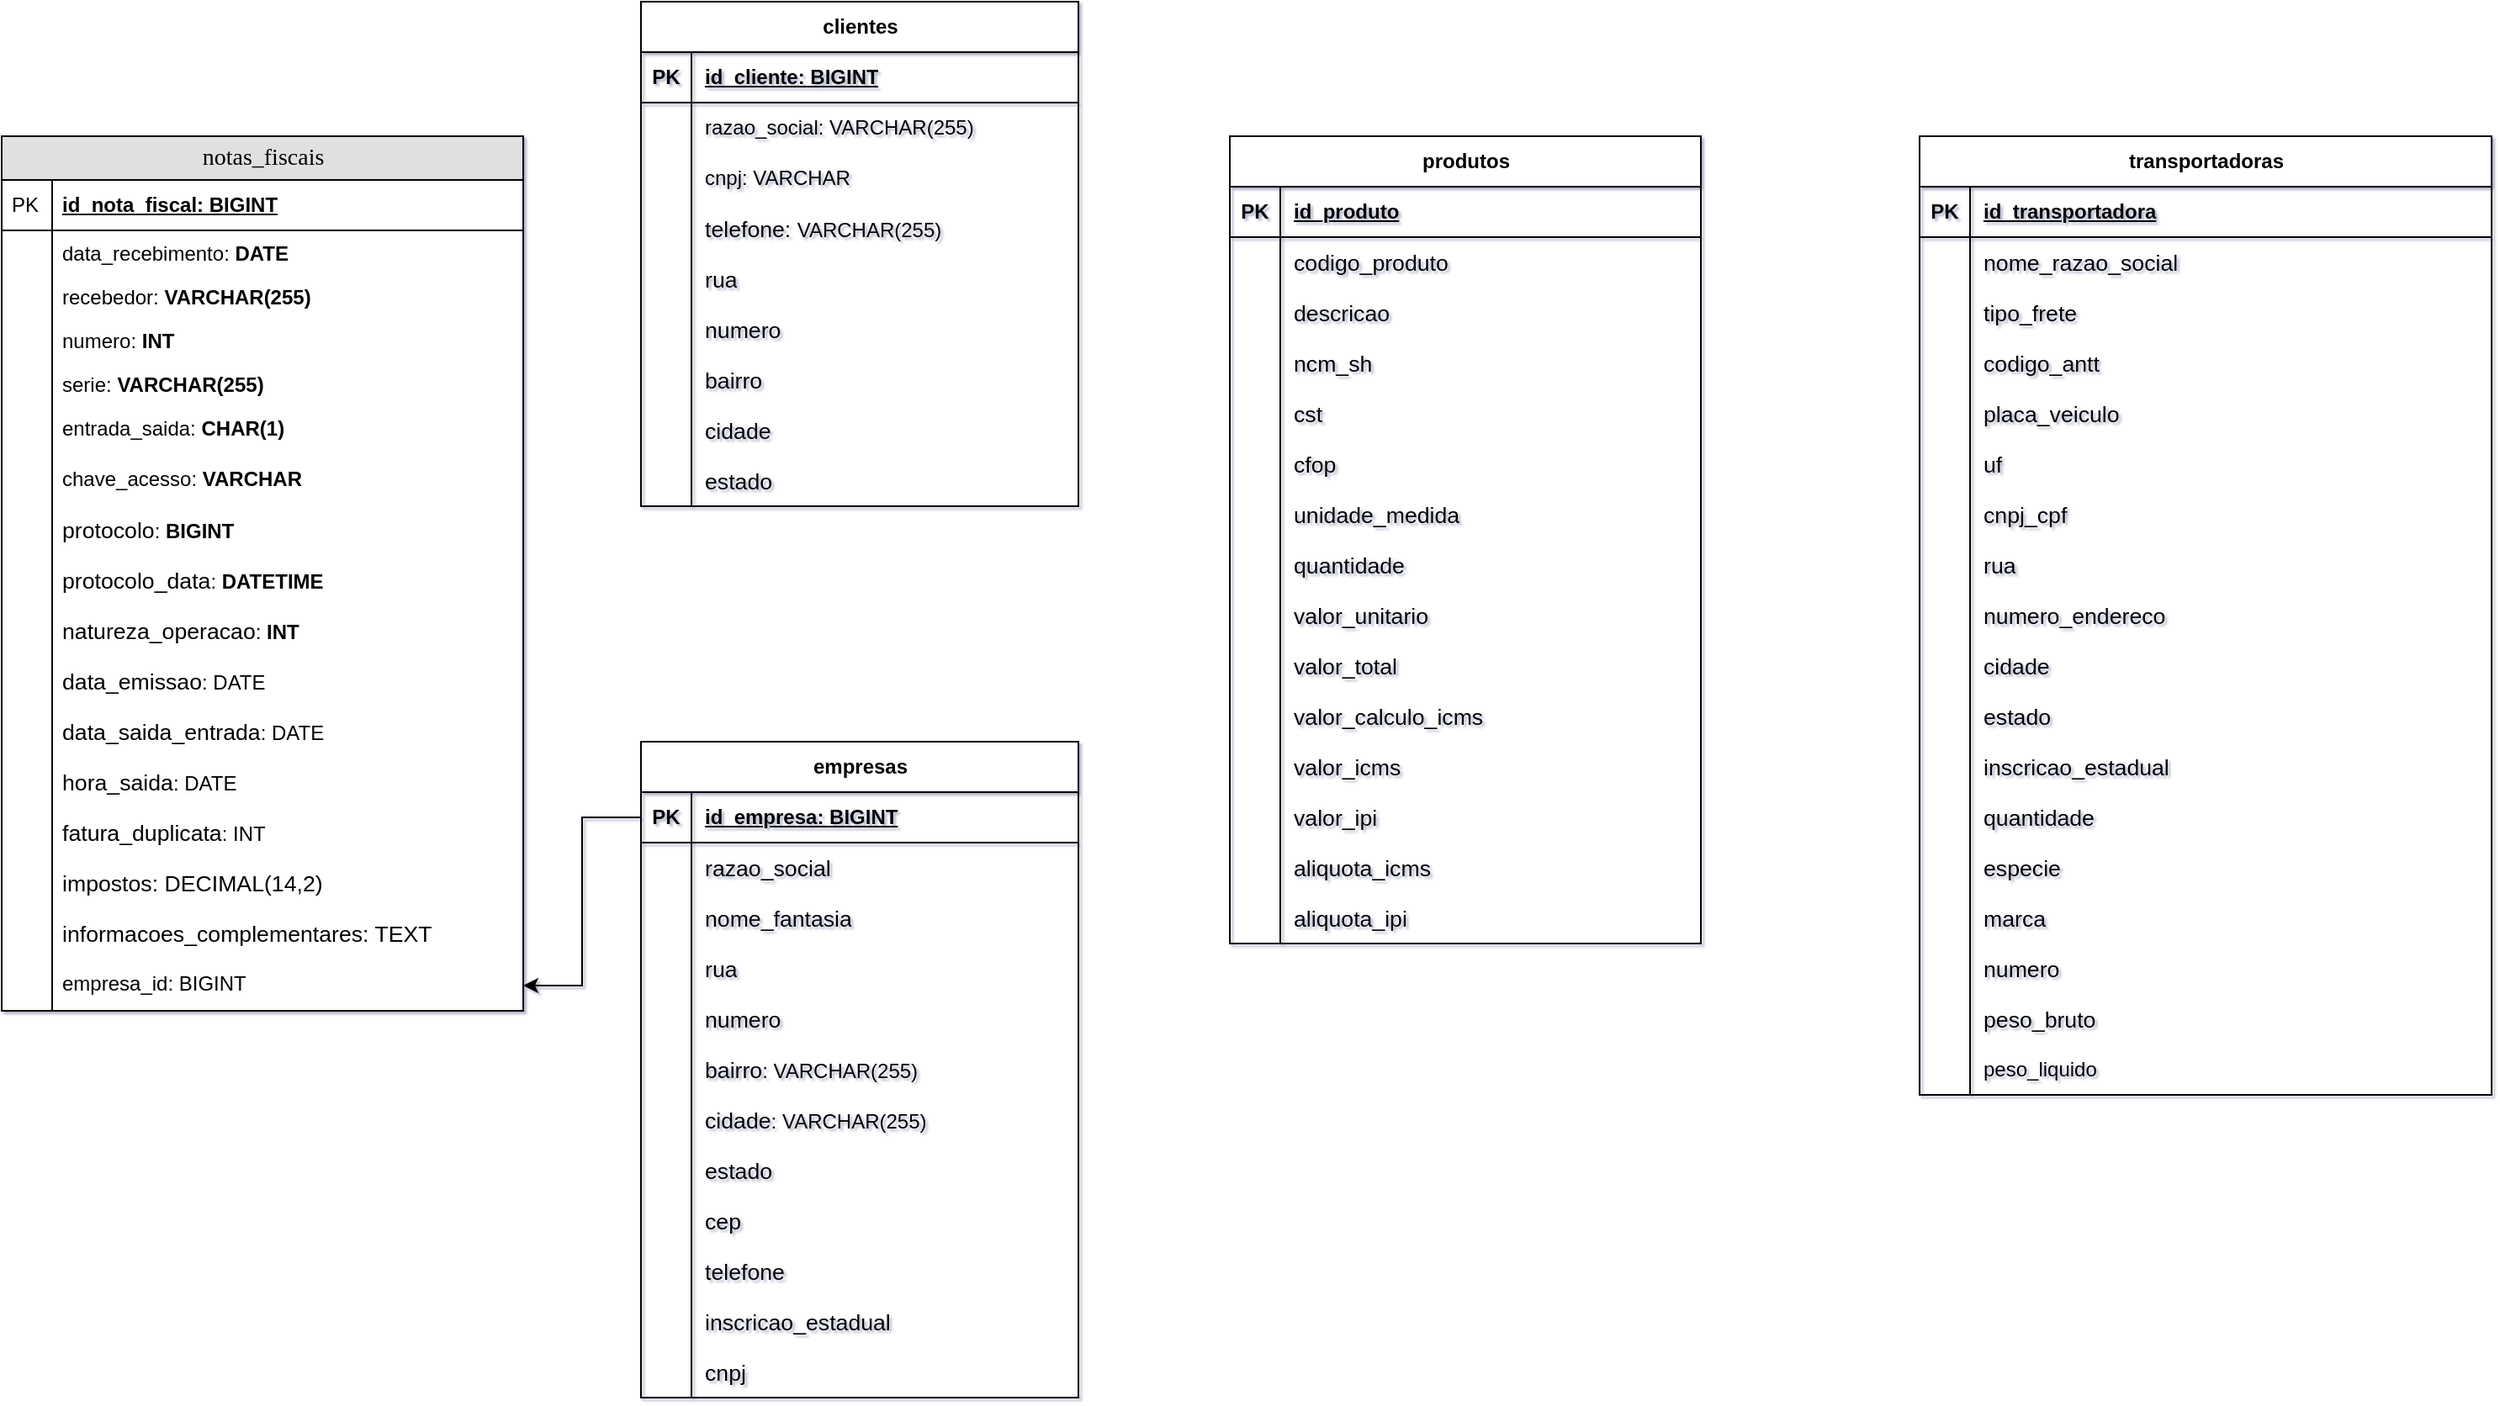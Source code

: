 <mxfile version="26.2.8">
  <diagram name="Page-1" id="e56a1550-8fbb-45ad-956c-1786394a9013">
    <mxGraphModel dx="1184" dy="507" grid="1" gridSize="10" guides="1" tooltips="1" connect="1" arrows="1" fold="1" page="1" pageScale="1" pageWidth="1169" pageHeight="827" background="none" math="0" shadow="1">
      <root>
        <mxCell id="0" />
        <mxCell id="1" parent="0" />
        <mxCell id="2e49270ec7c68f3f-80" value="notas_fiscais" style="swimlane;html=1;fontStyle=0;childLayout=stackLayout;horizontal=1;startSize=26;fillColor=#e0e0e0;horizontalStack=0;resizeParent=1;resizeLast=0;collapsible=1;marginBottom=0;swimlaneFillColor=#ffffff;align=center;rounded=0;shadow=0;comic=0;labelBackgroundColor=none;strokeWidth=1;fontFamily=Verdana;fontSize=14" parent="1" vertex="1">
          <mxGeometry x="40" y="140" width="310" height="520" as="geometry" />
        </mxCell>
        <mxCell id="2e49270ec7c68f3f-81" value="id_nota_fiscal: BIGINT" style="shape=partialRectangle;top=0;left=0;right=0;bottom=1;html=1;align=left;verticalAlign=middle;fillColor=none;spacingLeft=34;spacingRight=4;whiteSpace=wrap;overflow=hidden;rotatable=0;points=[[0,0.5],[1,0.5]];portConstraint=eastwest;dropTarget=0;fontStyle=5;" parent="2e49270ec7c68f3f-80" vertex="1">
          <mxGeometry y="26" width="310" height="30" as="geometry" />
        </mxCell>
        <mxCell id="2e49270ec7c68f3f-82" value="PK" style="shape=partialRectangle;top=0;left=0;bottom=0;html=1;fillColor=none;align=left;verticalAlign=middle;spacingLeft=4;spacingRight=4;whiteSpace=wrap;overflow=hidden;rotatable=0;points=[];portConstraint=eastwest;part=1;" parent="2e49270ec7c68f3f-81" vertex="1" connectable="0">
          <mxGeometry width="30" height="30" as="geometry" />
        </mxCell>
        <mxCell id="2e49270ec7c68f3f-83" value="data_recebimento: &lt;b&gt;DATE&lt;/b&gt;" style="shape=partialRectangle;top=0;left=0;right=0;bottom=0;html=1;align=left;verticalAlign=top;fillColor=none;spacingLeft=34;spacingRight=4;whiteSpace=wrap;overflow=hidden;rotatable=0;points=[[0,0.5],[1,0.5]];portConstraint=eastwest;dropTarget=0;" parent="2e49270ec7c68f3f-80" vertex="1">
          <mxGeometry y="56" width="310" height="26" as="geometry" />
        </mxCell>
        <mxCell id="2e49270ec7c68f3f-84" value="" style="shape=partialRectangle;top=0;left=0;bottom=0;html=1;fillColor=none;align=left;verticalAlign=top;spacingLeft=4;spacingRight=4;whiteSpace=wrap;overflow=hidden;rotatable=0;points=[];portConstraint=eastwest;part=1;" parent="2e49270ec7c68f3f-83" vertex="1" connectable="0">
          <mxGeometry width="30" height="26" as="geometry" />
        </mxCell>
        <mxCell id="2e49270ec7c68f3f-85" value="recebedor: &lt;b&gt;VARCHAR(255)&lt;/b&gt;" style="shape=partialRectangle;top=0;left=0;right=0;bottom=0;html=1;align=left;verticalAlign=top;fillColor=none;spacingLeft=34;spacingRight=4;whiteSpace=wrap;overflow=hidden;rotatable=0;points=[[0,0.5],[1,0.5]];portConstraint=eastwest;dropTarget=0;" parent="2e49270ec7c68f3f-80" vertex="1">
          <mxGeometry y="82" width="310" height="26" as="geometry" />
        </mxCell>
        <mxCell id="2e49270ec7c68f3f-86" value="" style="shape=partialRectangle;top=0;left=0;bottom=0;html=1;fillColor=none;align=left;verticalAlign=top;spacingLeft=4;spacingRight=4;whiteSpace=wrap;overflow=hidden;rotatable=0;points=[];portConstraint=eastwest;part=1;" parent="2e49270ec7c68f3f-85" vertex="1" connectable="0">
          <mxGeometry width="30" height="26" as="geometry" />
        </mxCell>
        <mxCell id="2e49270ec7c68f3f-87" value="numero: &lt;b&gt;INT&lt;/b&gt;" style="shape=partialRectangle;top=0;left=0;right=0;bottom=0;html=1;align=left;verticalAlign=top;fillColor=none;spacingLeft=34;spacingRight=4;whiteSpace=wrap;overflow=hidden;rotatable=0;points=[[0,0.5],[1,0.5]];portConstraint=eastwest;dropTarget=0;" parent="2e49270ec7c68f3f-80" vertex="1">
          <mxGeometry y="108" width="310" height="26" as="geometry" />
        </mxCell>
        <mxCell id="2e49270ec7c68f3f-88" value="" style="shape=partialRectangle;top=0;left=0;bottom=0;html=1;fillColor=none;align=left;verticalAlign=top;spacingLeft=4;spacingRight=4;whiteSpace=wrap;overflow=hidden;rotatable=0;points=[];portConstraint=eastwest;part=1;" parent="2e49270ec7c68f3f-87" vertex="1" connectable="0">
          <mxGeometry width="30" height="26" as="geometry" />
        </mxCell>
        <mxCell id="2e49270ec7c68f3f-89" value="serie: &lt;b&gt;VARCHAR(255)&lt;/b&gt;" style="shape=partialRectangle;top=0;left=0;right=0;bottom=0;html=1;align=left;verticalAlign=top;fillColor=none;spacingLeft=34;spacingRight=4;whiteSpace=wrap;overflow=hidden;rotatable=0;points=[[0,0.5],[1,0.5]];portConstraint=eastwest;dropTarget=0;" parent="2e49270ec7c68f3f-80" vertex="1">
          <mxGeometry y="134" width="310" height="26" as="geometry" />
        </mxCell>
        <mxCell id="2e49270ec7c68f3f-90" value="" style="shape=partialRectangle;top=0;left=0;bottom=0;html=1;fillColor=none;align=left;verticalAlign=top;spacingLeft=4;spacingRight=4;whiteSpace=wrap;overflow=hidden;rotatable=0;points=[];portConstraint=eastwest;part=1;" parent="2e49270ec7c68f3f-89" vertex="1" connectable="0">
          <mxGeometry width="30" height="26" as="geometry" />
        </mxCell>
        <mxCell id="Uja_avXTEm80o_sexW-3-4" value="entrada_saida: &lt;b&gt;CHAR(1)&lt;/b&gt;" style="shape=partialRectangle;top=0;left=0;right=0;bottom=0;html=1;align=left;verticalAlign=top;fillColor=none;spacingLeft=34;spacingRight=4;whiteSpace=wrap;overflow=hidden;rotatable=0;points=[[0,0.5],[1,0.5]];portConstraint=eastwest;dropTarget=0;" parent="2e49270ec7c68f3f-80" vertex="1">
          <mxGeometry y="160" width="310" height="30" as="geometry" />
        </mxCell>
        <mxCell id="Uja_avXTEm80o_sexW-3-5" value="" style="shape=partialRectangle;top=0;left=0;bottom=0;html=1;fillColor=none;align=left;verticalAlign=top;spacingLeft=4;spacingRight=4;whiteSpace=wrap;overflow=hidden;rotatable=0;points=[];portConstraint=eastwest;part=1;" parent="Uja_avXTEm80o_sexW-3-4" vertex="1" connectable="0">
          <mxGeometry width="30" height="30" as="geometry" />
        </mxCell>
        <mxCell id="Uja_avXTEm80o_sexW-3-11" value="chave_acesso: &lt;b&gt;VARCHAR&lt;/b&gt;" style="shape=partialRectangle;top=0;left=0;right=0;bottom=0;html=1;align=left;verticalAlign=top;fillColor=none;spacingLeft=34;spacingRight=4;whiteSpace=wrap;overflow=hidden;rotatable=0;points=[[0,0.5],[1,0.5]];portConstraint=eastwest;dropTarget=0;" parent="2e49270ec7c68f3f-80" vertex="1">
          <mxGeometry y="190" width="310" height="30" as="geometry" />
        </mxCell>
        <mxCell id="Uja_avXTEm80o_sexW-3-12" value="" style="shape=partialRectangle;top=0;left=0;bottom=0;html=1;fillColor=none;align=left;verticalAlign=top;spacingLeft=4;spacingRight=4;whiteSpace=wrap;overflow=hidden;rotatable=0;points=[];portConstraint=eastwest;part=1;" parent="Uja_avXTEm80o_sexW-3-11" vertex="1" connectable="0">
          <mxGeometry width="30" height="30" as="geometry" />
        </mxCell>
        <mxCell id="Uja_avXTEm80o_sexW-3-13" value="&lt;span data-sheets-root=&quot;1&quot; style=&quot;font-size:10pt;font-family:Arial;font-style:normal;&quot;&gt;protocolo&lt;/span&gt;: &lt;b&gt;BIGINT&lt;/b&gt;" style="shape=partialRectangle;top=0;left=0;right=0;bottom=0;html=1;align=left;verticalAlign=top;fillColor=none;spacingLeft=34;spacingRight=4;whiteSpace=wrap;overflow=hidden;rotatable=0;points=[[0,0.5],[1,0.5]];portConstraint=eastwest;dropTarget=0;" parent="2e49270ec7c68f3f-80" vertex="1">
          <mxGeometry y="220" width="310" height="30" as="geometry" />
        </mxCell>
        <mxCell id="Uja_avXTEm80o_sexW-3-14" value="" style="shape=partialRectangle;top=0;left=0;bottom=0;html=1;fillColor=none;align=left;verticalAlign=top;spacingLeft=4;spacingRight=4;whiteSpace=wrap;overflow=hidden;rotatable=0;points=[];portConstraint=eastwest;part=1;" parent="Uja_avXTEm80o_sexW-3-13" vertex="1" connectable="0">
          <mxGeometry width="30" height="30" as="geometry" />
        </mxCell>
        <mxCell id="Uja_avXTEm80o_sexW-3-15" value="&lt;span data-sheets-root=&quot;1&quot; style=&quot;font-size:10pt;font-family:Arial;font-style:normal;&quot;&gt;protocolo_data&lt;/span&gt;: &lt;b&gt;DATETIME&lt;/b&gt;" style="shape=partialRectangle;top=0;left=0;right=0;bottom=0;html=1;align=left;verticalAlign=top;fillColor=none;spacingLeft=34;spacingRight=4;whiteSpace=wrap;overflow=hidden;rotatable=0;points=[[0,0.5],[1,0.5]];portConstraint=eastwest;dropTarget=0;" parent="2e49270ec7c68f3f-80" vertex="1">
          <mxGeometry y="250" width="310" height="30" as="geometry" />
        </mxCell>
        <mxCell id="Uja_avXTEm80o_sexW-3-16" value="" style="shape=partialRectangle;top=0;left=0;bottom=0;html=1;fillColor=none;align=left;verticalAlign=top;spacingLeft=4;spacingRight=4;whiteSpace=wrap;overflow=hidden;rotatable=0;points=[];portConstraint=eastwest;part=1;" parent="Uja_avXTEm80o_sexW-3-15" vertex="1" connectable="0">
          <mxGeometry width="30" height="30" as="geometry" />
        </mxCell>
        <mxCell id="Uja_avXTEm80o_sexW-3-17" value="&lt;span data-sheets-root=&quot;1&quot; style=&quot;font-size:10pt;font-family:Arial;font-style:normal;&quot;&gt;natureza_operacao&lt;/span&gt;: &lt;b&gt;INT&lt;/b&gt;" style="shape=partialRectangle;top=0;left=0;right=0;bottom=0;html=1;align=left;verticalAlign=top;fillColor=none;spacingLeft=34;spacingRight=4;whiteSpace=wrap;overflow=hidden;rotatable=0;points=[[0,0.5],[1,0.5]];portConstraint=eastwest;dropTarget=0;" parent="2e49270ec7c68f3f-80" vertex="1">
          <mxGeometry y="280" width="310" height="30" as="geometry" />
        </mxCell>
        <mxCell id="Uja_avXTEm80o_sexW-3-18" value="" style="shape=partialRectangle;top=0;left=0;bottom=0;html=1;fillColor=none;align=left;verticalAlign=top;spacingLeft=4;spacingRight=4;whiteSpace=wrap;overflow=hidden;rotatable=0;points=[];portConstraint=eastwest;part=1;" parent="Uja_avXTEm80o_sexW-3-17" vertex="1" connectable="0">
          <mxGeometry width="30" height="30" as="geometry" />
        </mxCell>
        <mxCell id="Uja_avXTEm80o_sexW-3-19" value="&lt;span data-sheets-root=&quot;1&quot; style=&quot;font-size:10pt;font-family:Arial;font-style:normal;&quot;&gt;data_emissao&lt;/span&gt;: DATE" style="shape=partialRectangle;top=0;left=0;right=0;bottom=0;html=1;align=left;verticalAlign=top;fillColor=none;spacingLeft=34;spacingRight=4;whiteSpace=wrap;overflow=hidden;rotatable=0;points=[[0,0.5],[1,0.5]];portConstraint=eastwest;dropTarget=0;" parent="2e49270ec7c68f3f-80" vertex="1">
          <mxGeometry y="310" width="310" height="30" as="geometry" />
        </mxCell>
        <mxCell id="Uja_avXTEm80o_sexW-3-20" value="" style="shape=partialRectangle;top=0;left=0;bottom=0;html=1;fillColor=none;align=left;verticalAlign=top;spacingLeft=4;spacingRight=4;whiteSpace=wrap;overflow=hidden;rotatable=0;points=[];portConstraint=eastwest;part=1;" parent="Uja_avXTEm80o_sexW-3-19" vertex="1" connectable="0">
          <mxGeometry width="30" height="30" as="geometry" />
        </mxCell>
        <mxCell id="Uja_avXTEm80o_sexW-3-21" value="&lt;span data-sheets-root=&quot;1&quot; style=&quot;font-size:10pt;font-family:Arial;font-style:normal;&quot;&gt;data_saida_entrada&lt;/span&gt;: DATE" style="shape=partialRectangle;top=0;left=0;right=0;bottom=0;html=1;align=left;verticalAlign=top;fillColor=none;spacingLeft=34;spacingRight=4;whiteSpace=wrap;overflow=hidden;rotatable=0;points=[[0,0.5],[1,0.5]];portConstraint=eastwest;dropTarget=0;" parent="2e49270ec7c68f3f-80" vertex="1">
          <mxGeometry y="340" width="310" height="30" as="geometry" />
        </mxCell>
        <mxCell id="Uja_avXTEm80o_sexW-3-22" value="" style="shape=partialRectangle;top=0;left=0;bottom=0;html=1;fillColor=none;align=left;verticalAlign=top;spacingLeft=4;spacingRight=4;whiteSpace=wrap;overflow=hidden;rotatable=0;points=[];portConstraint=eastwest;part=1;" parent="Uja_avXTEm80o_sexW-3-21" vertex="1" connectable="0">
          <mxGeometry width="30" height="30" as="geometry" />
        </mxCell>
        <mxCell id="Uja_avXTEm80o_sexW-3-25" value="&lt;span data-sheets-root=&quot;1&quot; style=&quot;font-size:10pt;font-family:Arial;font-style:normal;&quot;&gt;hora_saida&lt;/span&gt;: DATE" style="shape=partialRectangle;top=0;left=0;right=0;bottom=0;html=1;align=left;verticalAlign=top;fillColor=none;spacingLeft=34;spacingRight=4;whiteSpace=wrap;overflow=hidden;rotatable=0;points=[[0,0.5],[1,0.5]];portConstraint=eastwest;dropTarget=0;" parent="2e49270ec7c68f3f-80" vertex="1">
          <mxGeometry y="370" width="310" height="30" as="geometry" />
        </mxCell>
        <mxCell id="Uja_avXTEm80o_sexW-3-26" value="" style="shape=partialRectangle;top=0;left=0;bottom=0;html=1;fillColor=none;align=left;verticalAlign=top;spacingLeft=4;spacingRight=4;whiteSpace=wrap;overflow=hidden;rotatable=0;points=[];portConstraint=eastwest;part=1;" parent="Uja_avXTEm80o_sexW-3-25" vertex="1" connectable="0">
          <mxGeometry width="30" height="30" as="geometry" />
        </mxCell>
        <mxCell id="Uja_avXTEm80o_sexW-3-27" value="&lt;span data-sheets-root=&quot;1&quot; style=&quot;font-size:10pt;font-family:Arial;font-style:normal;&quot;&gt;fatura_duplicata&lt;/span&gt;: INT" style="shape=partialRectangle;top=0;left=0;right=0;bottom=0;html=1;align=left;verticalAlign=top;fillColor=none;spacingLeft=34;spacingRight=4;whiteSpace=wrap;overflow=hidden;rotatable=0;points=[[0,0.5],[1,0.5]];portConstraint=eastwest;dropTarget=0;" parent="2e49270ec7c68f3f-80" vertex="1">
          <mxGeometry y="400" width="310" height="30" as="geometry" />
        </mxCell>
        <mxCell id="Uja_avXTEm80o_sexW-3-28" value="" style="shape=partialRectangle;top=0;left=0;bottom=0;html=1;fillColor=none;align=left;verticalAlign=top;spacingLeft=4;spacingRight=4;whiteSpace=wrap;overflow=hidden;rotatable=0;points=[];portConstraint=eastwest;part=1;" parent="Uja_avXTEm80o_sexW-3-27" vertex="1" connectable="0">
          <mxGeometry width="30" height="30" as="geometry" />
        </mxCell>
        <mxCell id="Uja_avXTEm80o_sexW-3-29" value="&lt;span data-sheets-root=&quot;1&quot; style=&quot;font-size:10pt;font-family:Arial;font-style:normal;&quot;&gt;impostos: DECIMAL(14,2)&lt;/span&gt;" style="shape=partialRectangle;top=0;left=0;right=0;bottom=0;html=1;align=left;verticalAlign=top;fillColor=none;spacingLeft=34;spacingRight=4;whiteSpace=wrap;overflow=hidden;rotatable=0;points=[[0,0.5],[1,0.5]];portConstraint=eastwest;dropTarget=0;" parent="2e49270ec7c68f3f-80" vertex="1">
          <mxGeometry y="430" width="310" height="30" as="geometry" />
        </mxCell>
        <mxCell id="Uja_avXTEm80o_sexW-3-30" value="" style="shape=partialRectangle;top=0;left=0;bottom=0;html=1;fillColor=none;align=left;verticalAlign=top;spacingLeft=4;spacingRight=4;whiteSpace=wrap;overflow=hidden;rotatable=0;points=[];portConstraint=eastwest;part=1;" parent="Uja_avXTEm80o_sexW-3-29" vertex="1" connectable="0">
          <mxGeometry width="30" height="30" as="geometry" />
        </mxCell>
        <mxCell id="Uja_avXTEm80o_sexW-3-31" value="&lt;span data-sheets-root=&quot;1&quot; style=&quot;font-size:10pt;font-family:Arial;font-style:normal;&quot;&gt;informacoes_complementares: TEXT&lt;/span&gt;" style="shape=partialRectangle;top=0;left=0;right=0;bottom=0;html=1;align=left;verticalAlign=top;fillColor=none;spacingLeft=34;spacingRight=4;whiteSpace=wrap;overflow=hidden;rotatable=0;points=[[0,0.5],[1,0.5]];portConstraint=eastwest;dropTarget=0;" parent="2e49270ec7c68f3f-80" vertex="1">
          <mxGeometry y="460" width="310" height="30" as="geometry" />
        </mxCell>
        <mxCell id="Uja_avXTEm80o_sexW-3-32" value="" style="shape=partialRectangle;top=0;left=0;bottom=0;html=1;fillColor=none;align=left;verticalAlign=top;spacingLeft=4;spacingRight=4;whiteSpace=wrap;overflow=hidden;rotatable=0;points=[];portConstraint=eastwest;part=1;" parent="Uja_avXTEm80o_sexW-3-31" vertex="1" connectable="0">
          <mxGeometry width="30" height="30" as="geometry" />
        </mxCell>
        <mxCell id="Uja_avXTEm80o_sexW-3-33" value="empresa_id: BIGINT" style="shape=partialRectangle;top=0;left=0;right=0;bottom=0;html=1;align=left;verticalAlign=top;fillColor=none;spacingLeft=34;spacingRight=4;whiteSpace=wrap;overflow=hidden;rotatable=0;points=[[0,0.5],[1,0.5]];portConstraint=eastwest;dropTarget=0;" parent="2e49270ec7c68f3f-80" vertex="1">
          <mxGeometry y="490" width="310" height="30" as="geometry" />
        </mxCell>
        <mxCell id="Uja_avXTEm80o_sexW-3-34" value="" style="shape=partialRectangle;top=0;left=0;bottom=0;html=1;fillColor=none;align=left;verticalAlign=top;spacingLeft=4;spacingRight=4;whiteSpace=wrap;overflow=hidden;rotatable=0;points=[];portConstraint=eastwest;part=1;" parent="Uja_avXTEm80o_sexW-3-33" vertex="1" connectable="0">
          <mxGeometry width="30" height="30" as="geometry" />
        </mxCell>
        <mxCell id="Uja_avXTEm80o_sexW-3-100" value="empresas" style="shape=table;startSize=30;container=1;collapsible=1;childLayout=tableLayout;fixedRows=1;rowLines=0;fontStyle=1;align=center;resizeLast=1;html=1;" parent="1" vertex="1">
          <mxGeometry x="420" y="500" width="260" height="390" as="geometry" />
        </mxCell>
        <mxCell id="Uja_avXTEm80o_sexW-3-101" value="" style="shape=tableRow;horizontal=0;startSize=0;swimlaneHead=0;swimlaneBody=0;fillColor=none;collapsible=0;dropTarget=0;points=[[0,0.5],[1,0.5]];portConstraint=eastwest;top=0;left=0;right=0;bottom=1;" parent="Uja_avXTEm80o_sexW-3-100" vertex="1">
          <mxGeometry y="30" width="260" height="30" as="geometry" />
        </mxCell>
        <mxCell id="Uja_avXTEm80o_sexW-3-102" value="PK" style="shape=partialRectangle;connectable=0;fillColor=none;top=0;left=0;bottom=0;right=0;fontStyle=1;overflow=hidden;whiteSpace=wrap;html=1;" parent="Uja_avXTEm80o_sexW-3-101" vertex="1">
          <mxGeometry width="30" height="30" as="geometry">
            <mxRectangle width="30" height="30" as="alternateBounds" />
          </mxGeometry>
        </mxCell>
        <mxCell id="Uja_avXTEm80o_sexW-3-103" value="id_empresa: BIGINT" style="shape=partialRectangle;connectable=0;fillColor=none;top=0;left=0;bottom=0;right=0;align=left;spacingLeft=6;fontStyle=5;overflow=hidden;whiteSpace=wrap;html=1;" parent="Uja_avXTEm80o_sexW-3-101" vertex="1">
          <mxGeometry x="30" width="230" height="30" as="geometry">
            <mxRectangle width="230" height="30" as="alternateBounds" />
          </mxGeometry>
        </mxCell>
        <mxCell id="Uja_avXTEm80o_sexW-3-104" value="" style="shape=tableRow;horizontal=0;startSize=0;swimlaneHead=0;swimlaneBody=0;fillColor=none;collapsible=0;dropTarget=0;points=[[0,0.5],[1,0.5]];portConstraint=eastwest;top=0;left=0;right=0;bottom=0;" parent="Uja_avXTEm80o_sexW-3-100" vertex="1">
          <mxGeometry y="60" width="260" height="30" as="geometry" />
        </mxCell>
        <mxCell id="Uja_avXTEm80o_sexW-3-105" value="" style="shape=partialRectangle;connectable=0;fillColor=none;top=0;left=0;bottom=0;right=0;editable=1;overflow=hidden;whiteSpace=wrap;html=1;" parent="Uja_avXTEm80o_sexW-3-104" vertex="1">
          <mxGeometry width="30" height="30" as="geometry">
            <mxRectangle width="30" height="30" as="alternateBounds" />
          </mxGeometry>
        </mxCell>
        <mxCell id="Uja_avXTEm80o_sexW-3-106" value="&lt;span data-sheets-root=&quot;1&quot; style=&quot;font-size:10pt;font-family:Arial;font-style:normal;&quot;&gt;razao_social&lt;/span&gt;" style="shape=partialRectangle;connectable=0;fillColor=none;top=0;left=0;bottom=0;right=0;align=left;spacingLeft=6;overflow=hidden;whiteSpace=wrap;html=1;" parent="Uja_avXTEm80o_sexW-3-104" vertex="1">
          <mxGeometry x="30" width="230" height="30" as="geometry">
            <mxRectangle width="230" height="30" as="alternateBounds" />
          </mxGeometry>
        </mxCell>
        <mxCell id="Uja_avXTEm80o_sexW-3-107" value="" style="shape=tableRow;horizontal=0;startSize=0;swimlaneHead=0;swimlaneBody=0;fillColor=none;collapsible=0;dropTarget=0;points=[[0,0.5],[1,0.5]];portConstraint=eastwest;top=0;left=0;right=0;bottom=0;" parent="Uja_avXTEm80o_sexW-3-100" vertex="1">
          <mxGeometry y="90" width="260" height="30" as="geometry" />
        </mxCell>
        <mxCell id="Uja_avXTEm80o_sexW-3-108" value="" style="shape=partialRectangle;connectable=0;fillColor=none;top=0;left=0;bottom=0;right=0;editable=1;overflow=hidden;whiteSpace=wrap;html=1;" parent="Uja_avXTEm80o_sexW-3-107" vertex="1">
          <mxGeometry width="30" height="30" as="geometry">
            <mxRectangle width="30" height="30" as="alternateBounds" />
          </mxGeometry>
        </mxCell>
        <mxCell id="Uja_avXTEm80o_sexW-3-109" value="&lt;span data-sheets-root=&quot;1&quot; style=&quot;font-size:10pt;font-family:Arial;font-style:normal;&quot;&gt;nome_fantasia&lt;/span&gt;" style="shape=partialRectangle;connectable=0;fillColor=none;top=0;left=0;bottom=0;right=0;align=left;spacingLeft=6;overflow=hidden;whiteSpace=wrap;html=1;" parent="Uja_avXTEm80o_sexW-3-107" vertex="1">
          <mxGeometry x="30" width="230" height="30" as="geometry">
            <mxRectangle width="230" height="30" as="alternateBounds" />
          </mxGeometry>
        </mxCell>
        <mxCell id="Uja_avXTEm80o_sexW-3-110" value="" style="shape=tableRow;horizontal=0;startSize=0;swimlaneHead=0;swimlaneBody=0;fillColor=none;collapsible=0;dropTarget=0;points=[[0,0.5],[1,0.5]];portConstraint=eastwest;top=0;left=0;right=0;bottom=0;" parent="Uja_avXTEm80o_sexW-3-100" vertex="1">
          <mxGeometry y="120" width="260" height="30" as="geometry" />
        </mxCell>
        <mxCell id="Uja_avXTEm80o_sexW-3-111" value="" style="shape=partialRectangle;connectable=0;fillColor=none;top=0;left=0;bottom=0;right=0;editable=1;overflow=hidden;whiteSpace=wrap;html=1;" parent="Uja_avXTEm80o_sexW-3-110" vertex="1">
          <mxGeometry width="30" height="30" as="geometry">
            <mxRectangle width="30" height="30" as="alternateBounds" />
          </mxGeometry>
        </mxCell>
        <mxCell id="Uja_avXTEm80o_sexW-3-112" value="&lt;span data-sheets-root=&quot;1&quot; style=&quot;font-size:10pt;font-family:Arial;font-style:normal;&quot;&gt;rua&lt;/span&gt;" style="shape=partialRectangle;connectable=0;fillColor=none;top=0;left=0;bottom=0;right=0;align=left;spacingLeft=6;overflow=hidden;whiteSpace=wrap;html=1;" parent="Uja_avXTEm80o_sexW-3-110" vertex="1">
          <mxGeometry x="30" width="230" height="30" as="geometry">
            <mxRectangle width="230" height="30" as="alternateBounds" />
          </mxGeometry>
        </mxCell>
        <mxCell id="Uja_avXTEm80o_sexW-3-113" value="" style="shape=tableRow;horizontal=0;startSize=0;swimlaneHead=0;swimlaneBody=0;fillColor=none;collapsible=0;dropTarget=0;points=[[0,0.5],[1,0.5]];portConstraint=eastwest;top=0;left=0;right=0;bottom=0;" parent="Uja_avXTEm80o_sexW-3-100" vertex="1">
          <mxGeometry y="150" width="260" height="30" as="geometry" />
        </mxCell>
        <mxCell id="Uja_avXTEm80o_sexW-3-114" value="" style="shape=partialRectangle;connectable=0;fillColor=none;top=0;left=0;bottom=0;right=0;editable=1;overflow=hidden;whiteSpace=wrap;html=1;" parent="Uja_avXTEm80o_sexW-3-113" vertex="1">
          <mxGeometry width="30" height="30" as="geometry">
            <mxRectangle width="30" height="30" as="alternateBounds" />
          </mxGeometry>
        </mxCell>
        <mxCell id="Uja_avXTEm80o_sexW-3-115" value="&lt;span data-sheets-root=&quot;1&quot; style=&quot;font-size:10pt;font-family:Arial;font-style:normal;&quot;&gt;numero&lt;/span&gt;" style="shape=partialRectangle;connectable=0;fillColor=none;top=0;left=0;bottom=0;right=0;align=left;spacingLeft=6;overflow=hidden;whiteSpace=wrap;html=1;" parent="Uja_avXTEm80o_sexW-3-113" vertex="1">
          <mxGeometry x="30" width="230" height="30" as="geometry">
            <mxRectangle width="230" height="30" as="alternateBounds" />
          </mxGeometry>
        </mxCell>
        <mxCell id="Uja_avXTEm80o_sexW-3-116" value="" style="shape=tableRow;horizontal=0;startSize=0;swimlaneHead=0;swimlaneBody=0;fillColor=none;collapsible=0;dropTarget=0;points=[[0,0.5],[1,0.5]];portConstraint=eastwest;top=0;left=0;right=0;bottom=0;" parent="Uja_avXTEm80o_sexW-3-100" vertex="1">
          <mxGeometry y="180" width="260" height="30" as="geometry" />
        </mxCell>
        <mxCell id="Uja_avXTEm80o_sexW-3-117" value="" style="shape=partialRectangle;connectable=0;fillColor=none;top=0;left=0;bottom=0;right=0;editable=1;overflow=hidden;whiteSpace=wrap;html=1;" parent="Uja_avXTEm80o_sexW-3-116" vertex="1">
          <mxGeometry width="30" height="30" as="geometry">
            <mxRectangle width="30" height="30" as="alternateBounds" />
          </mxGeometry>
        </mxCell>
        <mxCell id="Uja_avXTEm80o_sexW-3-118" value="&lt;span data-sheets-root=&quot;1&quot; style=&quot;font-size:10pt;font-family:Arial;font-style:normal;&quot;&gt;bairro&lt;/span&gt;: VARCHAR(255)" style="shape=partialRectangle;connectable=0;fillColor=none;top=0;left=0;bottom=0;right=0;align=left;spacingLeft=6;overflow=hidden;whiteSpace=wrap;html=1;" parent="Uja_avXTEm80o_sexW-3-116" vertex="1">
          <mxGeometry x="30" width="230" height="30" as="geometry">
            <mxRectangle width="230" height="30" as="alternateBounds" />
          </mxGeometry>
        </mxCell>
        <mxCell id="Uja_avXTEm80o_sexW-3-119" value="" style="shape=tableRow;horizontal=0;startSize=0;swimlaneHead=0;swimlaneBody=0;fillColor=none;collapsible=0;dropTarget=0;points=[[0,0.5],[1,0.5]];portConstraint=eastwest;top=0;left=0;right=0;bottom=0;" parent="Uja_avXTEm80o_sexW-3-100" vertex="1">
          <mxGeometry y="210" width="260" height="30" as="geometry" />
        </mxCell>
        <mxCell id="Uja_avXTEm80o_sexW-3-120" value="" style="shape=partialRectangle;connectable=0;fillColor=none;top=0;left=0;bottom=0;right=0;editable=1;overflow=hidden;whiteSpace=wrap;html=1;" parent="Uja_avXTEm80o_sexW-3-119" vertex="1">
          <mxGeometry width="30" height="30" as="geometry">
            <mxRectangle width="30" height="30" as="alternateBounds" />
          </mxGeometry>
        </mxCell>
        <mxCell id="Uja_avXTEm80o_sexW-3-121" value="&lt;span data-sheets-root=&quot;1&quot; style=&quot;font-size:10pt;font-family:Arial;font-style:normal;&quot;&gt;cidade&lt;/span&gt;: VARCHAR(255)" style="shape=partialRectangle;connectable=0;fillColor=none;top=0;left=0;bottom=0;right=0;align=left;spacingLeft=6;overflow=hidden;whiteSpace=wrap;html=1;" parent="Uja_avXTEm80o_sexW-3-119" vertex="1">
          <mxGeometry x="30" width="230" height="30" as="geometry">
            <mxRectangle width="230" height="30" as="alternateBounds" />
          </mxGeometry>
        </mxCell>
        <mxCell id="Uja_avXTEm80o_sexW-3-122" value="" style="shape=tableRow;horizontal=0;startSize=0;swimlaneHead=0;swimlaneBody=0;fillColor=none;collapsible=0;dropTarget=0;points=[[0,0.5],[1,0.5]];portConstraint=eastwest;top=0;left=0;right=0;bottom=0;" parent="Uja_avXTEm80o_sexW-3-100" vertex="1">
          <mxGeometry y="240" width="260" height="30" as="geometry" />
        </mxCell>
        <mxCell id="Uja_avXTEm80o_sexW-3-123" value="" style="shape=partialRectangle;connectable=0;fillColor=none;top=0;left=0;bottom=0;right=0;editable=1;overflow=hidden;whiteSpace=wrap;html=1;" parent="Uja_avXTEm80o_sexW-3-122" vertex="1">
          <mxGeometry width="30" height="30" as="geometry">
            <mxRectangle width="30" height="30" as="alternateBounds" />
          </mxGeometry>
        </mxCell>
        <mxCell id="Uja_avXTEm80o_sexW-3-124" value="&lt;span data-sheets-root=&quot;1&quot; style=&quot;font-size:10pt;font-family:Arial;font-style:normal;&quot;&gt;estado&lt;/span&gt;" style="shape=partialRectangle;connectable=0;fillColor=none;top=0;left=0;bottom=0;right=0;align=left;spacingLeft=6;overflow=hidden;whiteSpace=wrap;html=1;" parent="Uja_avXTEm80o_sexW-3-122" vertex="1">
          <mxGeometry x="30" width="230" height="30" as="geometry">
            <mxRectangle width="230" height="30" as="alternateBounds" />
          </mxGeometry>
        </mxCell>
        <mxCell id="Uja_avXTEm80o_sexW-3-125" value="" style="shape=tableRow;horizontal=0;startSize=0;swimlaneHead=0;swimlaneBody=0;fillColor=none;collapsible=0;dropTarget=0;points=[[0,0.5],[1,0.5]];portConstraint=eastwest;top=0;left=0;right=0;bottom=0;" parent="Uja_avXTEm80o_sexW-3-100" vertex="1">
          <mxGeometry y="270" width="260" height="30" as="geometry" />
        </mxCell>
        <mxCell id="Uja_avXTEm80o_sexW-3-126" value="" style="shape=partialRectangle;connectable=0;fillColor=none;top=0;left=0;bottom=0;right=0;editable=1;overflow=hidden;whiteSpace=wrap;html=1;" parent="Uja_avXTEm80o_sexW-3-125" vertex="1">
          <mxGeometry width="30" height="30" as="geometry">
            <mxRectangle width="30" height="30" as="alternateBounds" />
          </mxGeometry>
        </mxCell>
        <mxCell id="Uja_avXTEm80o_sexW-3-127" value="&lt;span data-sheets-root=&quot;1&quot; style=&quot;font-size:10pt;font-family:Arial;font-style:normal;&quot;&gt;cep&lt;/span&gt;" style="shape=partialRectangle;connectable=0;fillColor=none;top=0;left=0;bottom=0;right=0;align=left;spacingLeft=6;overflow=hidden;whiteSpace=wrap;html=1;" parent="Uja_avXTEm80o_sexW-3-125" vertex="1">
          <mxGeometry x="30" width="230" height="30" as="geometry">
            <mxRectangle width="230" height="30" as="alternateBounds" />
          </mxGeometry>
        </mxCell>
        <mxCell id="Uja_avXTEm80o_sexW-3-128" value="" style="shape=tableRow;horizontal=0;startSize=0;swimlaneHead=0;swimlaneBody=0;fillColor=none;collapsible=0;dropTarget=0;points=[[0,0.5],[1,0.5]];portConstraint=eastwest;top=0;left=0;right=0;bottom=0;" parent="Uja_avXTEm80o_sexW-3-100" vertex="1">
          <mxGeometry y="300" width="260" height="30" as="geometry" />
        </mxCell>
        <mxCell id="Uja_avXTEm80o_sexW-3-129" value="" style="shape=partialRectangle;connectable=0;fillColor=none;top=0;left=0;bottom=0;right=0;editable=1;overflow=hidden;whiteSpace=wrap;html=1;" parent="Uja_avXTEm80o_sexW-3-128" vertex="1">
          <mxGeometry width="30" height="30" as="geometry">
            <mxRectangle width="30" height="30" as="alternateBounds" />
          </mxGeometry>
        </mxCell>
        <mxCell id="Uja_avXTEm80o_sexW-3-130" value="&lt;span data-sheets-root=&quot;1&quot; style=&quot;font-size:10pt;font-family:Arial;font-style:normal;&quot;&gt;telefone&lt;/span&gt;" style="shape=partialRectangle;connectable=0;fillColor=none;top=0;left=0;bottom=0;right=0;align=left;spacingLeft=6;overflow=hidden;whiteSpace=wrap;html=1;" parent="Uja_avXTEm80o_sexW-3-128" vertex="1">
          <mxGeometry x="30" width="230" height="30" as="geometry">
            <mxRectangle width="230" height="30" as="alternateBounds" />
          </mxGeometry>
        </mxCell>
        <mxCell id="Uja_avXTEm80o_sexW-3-131" value="" style="shape=tableRow;horizontal=0;startSize=0;swimlaneHead=0;swimlaneBody=0;fillColor=none;collapsible=0;dropTarget=0;points=[[0,0.5],[1,0.5]];portConstraint=eastwest;top=0;left=0;right=0;bottom=0;" parent="Uja_avXTEm80o_sexW-3-100" vertex="1">
          <mxGeometry y="330" width="260" height="30" as="geometry" />
        </mxCell>
        <mxCell id="Uja_avXTEm80o_sexW-3-132" value="" style="shape=partialRectangle;connectable=0;fillColor=none;top=0;left=0;bottom=0;right=0;editable=1;overflow=hidden;whiteSpace=wrap;html=1;" parent="Uja_avXTEm80o_sexW-3-131" vertex="1">
          <mxGeometry width="30" height="30" as="geometry">
            <mxRectangle width="30" height="30" as="alternateBounds" />
          </mxGeometry>
        </mxCell>
        <mxCell id="Uja_avXTEm80o_sexW-3-133" value="&lt;span data-sheets-root=&quot;1&quot; style=&quot;font-size:10pt;font-family:Arial;font-style:normal;&quot;&gt;inscricao_estadual&lt;/span&gt;" style="shape=partialRectangle;connectable=0;fillColor=none;top=0;left=0;bottom=0;right=0;align=left;spacingLeft=6;overflow=hidden;whiteSpace=wrap;html=1;" parent="Uja_avXTEm80o_sexW-3-131" vertex="1">
          <mxGeometry x="30" width="230" height="30" as="geometry">
            <mxRectangle width="230" height="30" as="alternateBounds" />
          </mxGeometry>
        </mxCell>
        <mxCell id="Uja_avXTEm80o_sexW-3-134" value="" style="shape=tableRow;horizontal=0;startSize=0;swimlaneHead=0;swimlaneBody=0;fillColor=none;collapsible=0;dropTarget=0;points=[[0,0.5],[1,0.5]];portConstraint=eastwest;top=0;left=0;right=0;bottom=0;" parent="Uja_avXTEm80o_sexW-3-100" vertex="1">
          <mxGeometry y="360" width="260" height="30" as="geometry" />
        </mxCell>
        <mxCell id="Uja_avXTEm80o_sexW-3-135" value="" style="shape=partialRectangle;connectable=0;fillColor=none;top=0;left=0;bottom=0;right=0;editable=1;overflow=hidden;whiteSpace=wrap;html=1;" parent="Uja_avXTEm80o_sexW-3-134" vertex="1">
          <mxGeometry width="30" height="30" as="geometry">
            <mxRectangle width="30" height="30" as="alternateBounds" />
          </mxGeometry>
        </mxCell>
        <mxCell id="Uja_avXTEm80o_sexW-3-136" value="&lt;span data-sheets-root=&quot;1&quot; style=&quot;font-size:10pt;font-family:Arial;font-style:normal;&quot;&gt;cnpj&lt;/span&gt;" style="shape=partialRectangle;connectable=0;fillColor=none;top=0;left=0;bottom=0;right=0;align=left;spacingLeft=6;overflow=hidden;whiteSpace=wrap;html=1;" parent="Uja_avXTEm80o_sexW-3-134" vertex="1">
          <mxGeometry x="30" width="230" height="30" as="geometry">
            <mxRectangle width="230" height="30" as="alternateBounds" />
          </mxGeometry>
        </mxCell>
        <mxCell id="Uja_avXTEm80o_sexW-3-143" value="produtos" style="shape=table;startSize=30;container=1;collapsible=1;childLayout=tableLayout;fixedRows=1;rowLines=0;fontStyle=1;align=center;resizeLast=1;html=1;" parent="1" vertex="1">
          <mxGeometry x="770" y="140" width="280" height="480" as="geometry" />
        </mxCell>
        <mxCell id="Uja_avXTEm80o_sexW-3-144" value="" style="shape=tableRow;horizontal=0;startSize=0;swimlaneHead=0;swimlaneBody=0;fillColor=none;collapsible=0;dropTarget=0;points=[[0,0.5],[1,0.5]];portConstraint=eastwest;top=0;left=0;right=0;bottom=1;" parent="Uja_avXTEm80o_sexW-3-143" vertex="1">
          <mxGeometry y="30" width="280" height="30" as="geometry" />
        </mxCell>
        <mxCell id="Uja_avXTEm80o_sexW-3-145" value="PK" style="shape=partialRectangle;connectable=0;fillColor=none;top=0;left=0;bottom=0;right=0;fontStyle=1;overflow=hidden;whiteSpace=wrap;html=1;" parent="Uja_avXTEm80o_sexW-3-144" vertex="1">
          <mxGeometry width="30" height="30" as="geometry">
            <mxRectangle width="30" height="30" as="alternateBounds" />
          </mxGeometry>
        </mxCell>
        <mxCell id="Uja_avXTEm80o_sexW-3-146" value="id_produto" style="shape=partialRectangle;connectable=0;fillColor=none;top=0;left=0;bottom=0;right=0;align=left;spacingLeft=6;fontStyle=5;overflow=hidden;whiteSpace=wrap;html=1;" parent="Uja_avXTEm80o_sexW-3-144" vertex="1">
          <mxGeometry x="30" width="250" height="30" as="geometry">
            <mxRectangle width="250" height="30" as="alternateBounds" />
          </mxGeometry>
        </mxCell>
        <mxCell id="Uja_avXTEm80o_sexW-3-147" value="" style="shape=tableRow;horizontal=0;startSize=0;swimlaneHead=0;swimlaneBody=0;fillColor=none;collapsible=0;dropTarget=0;points=[[0,0.5],[1,0.5]];portConstraint=eastwest;top=0;left=0;right=0;bottom=0;" parent="Uja_avXTEm80o_sexW-3-143" vertex="1">
          <mxGeometry y="60" width="280" height="30" as="geometry" />
        </mxCell>
        <mxCell id="Uja_avXTEm80o_sexW-3-148" value="" style="shape=partialRectangle;connectable=0;fillColor=none;top=0;left=0;bottom=0;right=0;editable=1;overflow=hidden;whiteSpace=wrap;html=1;" parent="Uja_avXTEm80o_sexW-3-147" vertex="1">
          <mxGeometry width="30" height="30" as="geometry">
            <mxRectangle width="30" height="30" as="alternateBounds" />
          </mxGeometry>
        </mxCell>
        <mxCell id="Uja_avXTEm80o_sexW-3-149" value="&lt;span data-sheets-root=&quot;1&quot; style=&quot;font-size:10pt;font-family:Arial;font-style:normal;&quot;&gt;codigo_produto&lt;/span&gt;" style="shape=partialRectangle;connectable=0;fillColor=none;top=0;left=0;bottom=0;right=0;align=left;spacingLeft=6;overflow=hidden;whiteSpace=wrap;html=1;" parent="Uja_avXTEm80o_sexW-3-147" vertex="1">
          <mxGeometry x="30" width="250" height="30" as="geometry">
            <mxRectangle width="250" height="30" as="alternateBounds" />
          </mxGeometry>
        </mxCell>
        <mxCell id="Uja_avXTEm80o_sexW-3-150" value="" style="shape=tableRow;horizontal=0;startSize=0;swimlaneHead=0;swimlaneBody=0;fillColor=none;collapsible=0;dropTarget=0;points=[[0,0.5],[1,0.5]];portConstraint=eastwest;top=0;left=0;right=0;bottom=0;" parent="Uja_avXTEm80o_sexW-3-143" vertex="1">
          <mxGeometry y="90" width="280" height="30" as="geometry" />
        </mxCell>
        <mxCell id="Uja_avXTEm80o_sexW-3-151" value="" style="shape=partialRectangle;connectable=0;fillColor=none;top=0;left=0;bottom=0;right=0;editable=1;overflow=hidden;whiteSpace=wrap;html=1;" parent="Uja_avXTEm80o_sexW-3-150" vertex="1">
          <mxGeometry width="30" height="30" as="geometry">
            <mxRectangle width="30" height="30" as="alternateBounds" />
          </mxGeometry>
        </mxCell>
        <mxCell id="Uja_avXTEm80o_sexW-3-152" value="&lt;span data-sheets-root=&quot;1&quot; style=&quot;font-size:10pt;font-family:Arial;font-style:normal;&quot;&gt;descricao&lt;/span&gt;" style="shape=partialRectangle;connectable=0;fillColor=none;top=0;left=0;bottom=0;right=0;align=left;spacingLeft=6;overflow=hidden;whiteSpace=wrap;html=1;" parent="Uja_avXTEm80o_sexW-3-150" vertex="1">
          <mxGeometry x="30" width="250" height="30" as="geometry">
            <mxRectangle width="250" height="30" as="alternateBounds" />
          </mxGeometry>
        </mxCell>
        <mxCell id="Uja_avXTEm80o_sexW-3-153" value="" style="shape=tableRow;horizontal=0;startSize=0;swimlaneHead=0;swimlaneBody=0;fillColor=none;collapsible=0;dropTarget=0;points=[[0,0.5],[1,0.5]];portConstraint=eastwest;top=0;left=0;right=0;bottom=0;" parent="Uja_avXTEm80o_sexW-3-143" vertex="1">
          <mxGeometry y="120" width="280" height="30" as="geometry" />
        </mxCell>
        <mxCell id="Uja_avXTEm80o_sexW-3-154" value="" style="shape=partialRectangle;connectable=0;fillColor=none;top=0;left=0;bottom=0;right=0;editable=1;overflow=hidden;whiteSpace=wrap;html=1;" parent="Uja_avXTEm80o_sexW-3-153" vertex="1">
          <mxGeometry width="30" height="30" as="geometry">
            <mxRectangle width="30" height="30" as="alternateBounds" />
          </mxGeometry>
        </mxCell>
        <mxCell id="Uja_avXTEm80o_sexW-3-155" value="&lt;span data-sheets-root=&quot;1&quot; style=&quot;font-size:10pt;font-family:Arial;font-style:normal;&quot;&gt;ncm_sh&lt;/span&gt;" style="shape=partialRectangle;connectable=0;fillColor=none;top=0;left=0;bottom=0;right=0;align=left;spacingLeft=6;overflow=hidden;whiteSpace=wrap;html=1;" parent="Uja_avXTEm80o_sexW-3-153" vertex="1">
          <mxGeometry x="30" width="250" height="30" as="geometry">
            <mxRectangle width="250" height="30" as="alternateBounds" />
          </mxGeometry>
        </mxCell>
        <mxCell id="Uja_avXTEm80o_sexW-3-156" value="" style="shape=tableRow;horizontal=0;startSize=0;swimlaneHead=0;swimlaneBody=0;fillColor=none;collapsible=0;dropTarget=0;points=[[0,0.5],[1,0.5]];portConstraint=eastwest;top=0;left=0;right=0;bottom=0;" parent="Uja_avXTEm80o_sexW-3-143" vertex="1">
          <mxGeometry y="150" width="280" height="30" as="geometry" />
        </mxCell>
        <mxCell id="Uja_avXTEm80o_sexW-3-157" value="" style="shape=partialRectangle;connectable=0;fillColor=none;top=0;left=0;bottom=0;right=0;editable=1;overflow=hidden;whiteSpace=wrap;html=1;" parent="Uja_avXTEm80o_sexW-3-156" vertex="1">
          <mxGeometry width="30" height="30" as="geometry">
            <mxRectangle width="30" height="30" as="alternateBounds" />
          </mxGeometry>
        </mxCell>
        <mxCell id="Uja_avXTEm80o_sexW-3-158" value="&lt;span data-sheets-root=&quot;1&quot; style=&quot;font-size:10pt;font-family:Arial;font-style:normal;&quot;&gt;cst&lt;/span&gt;" style="shape=partialRectangle;connectable=0;fillColor=none;top=0;left=0;bottom=0;right=0;align=left;spacingLeft=6;overflow=hidden;whiteSpace=wrap;html=1;" parent="Uja_avXTEm80o_sexW-3-156" vertex="1">
          <mxGeometry x="30" width="250" height="30" as="geometry">
            <mxRectangle width="250" height="30" as="alternateBounds" />
          </mxGeometry>
        </mxCell>
        <mxCell id="Uja_avXTEm80o_sexW-3-159" value="" style="shape=tableRow;horizontal=0;startSize=0;swimlaneHead=0;swimlaneBody=0;fillColor=none;collapsible=0;dropTarget=0;points=[[0,0.5],[1,0.5]];portConstraint=eastwest;top=0;left=0;right=0;bottom=0;" parent="Uja_avXTEm80o_sexW-3-143" vertex="1">
          <mxGeometry y="180" width="280" height="30" as="geometry" />
        </mxCell>
        <mxCell id="Uja_avXTEm80o_sexW-3-160" value="" style="shape=partialRectangle;connectable=0;fillColor=none;top=0;left=0;bottom=0;right=0;editable=1;overflow=hidden;whiteSpace=wrap;html=1;" parent="Uja_avXTEm80o_sexW-3-159" vertex="1">
          <mxGeometry width="30" height="30" as="geometry">
            <mxRectangle width="30" height="30" as="alternateBounds" />
          </mxGeometry>
        </mxCell>
        <mxCell id="Uja_avXTEm80o_sexW-3-161" value="&lt;span data-sheets-root=&quot;1&quot; style=&quot;font-size:10pt;font-family:Arial;font-style:normal;&quot;&gt;cfop&lt;/span&gt;" style="shape=partialRectangle;connectable=0;fillColor=none;top=0;left=0;bottom=0;right=0;align=left;spacingLeft=6;overflow=hidden;whiteSpace=wrap;html=1;" parent="Uja_avXTEm80o_sexW-3-159" vertex="1">
          <mxGeometry x="30" width="250" height="30" as="geometry">
            <mxRectangle width="250" height="30" as="alternateBounds" />
          </mxGeometry>
        </mxCell>
        <mxCell id="Uja_avXTEm80o_sexW-3-162" value="" style="shape=tableRow;horizontal=0;startSize=0;swimlaneHead=0;swimlaneBody=0;fillColor=none;collapsible=0;dropTarget=0;points=[[0,0.5],[1,0.5]];portConstraint=eastwest;top=0;left=0;right=0;bottom=0;" parent="Uja_avXTEm80o_sexW-3-143" vertex="1">
          <mxGeometry y="210" width="280" height="30" as="geometry" />
        </mxCell>
        <mxCell id="Uja_avXTEm80o_sexW-3-163" value="" style="shape=partialRectangle;connectable=0;fillColor=none;top=0;left=0;bottom=0;right=0;editable=1;overflow=hidden;whiteSpace=wrap;html=1;" parent="Uja_avXTEm80o_sexW-3-162" vertex="1">
          <mxGeometry width="30" height="30" as="geometry">
            <mxRectangle width="30" height="30" as="alternateBounds" />
          </mxGeometry>
        </mxCell>
        <mxCell id="Uja_avXTEm80o_sexW-3-164" value="&lt;span data-sheets-root=&quot;1&quot; style=&quot;font-size:10pt;font-family:Arial;font-style:normal;&quot;&gt;unidade_medida&lt;/span&gt;" style="shape=partialRectangle;connectable=0;fillColor=none;top=0;left=0;bottom=0;right=0;align=left;spacingLeft=6;overflow=hidden;whiteSpace=wrap;html=1;" parent="Uja_avXTEm80o_sexW-3-162" vertex="1">
          <mxGeometry x="30" width="250" height="30" as="geometry">
            <mxRectangle width="250" height="30" as="alternateBounds" />
          </mxGeometry>
        </mxCell>
        <mxCell id="Uja_avXTEm80o_sexW-3-165" value="" style="shape=tableRow;horizontal=0;startSize=0;swimlaneHead=0;swimlaneBody=0;fillColor=none;collapsible=0;dropTarget=0;points=[[0,0.5],[1,0.5]];portConstraint=eastwest;top=0;left=0;right=0;bottom=0;" parent="Uja_avXTEm80o_sexW-3-143" vertex="1">
          <mxGeometry y="240" width="280" height="30" as="geometry" />
        </mxCell>
        <mxCell id="Uja_avXTEm80o_sexW-3-166" value="" style="shape=partialRectangle;connectable=0;fillColor=none;top=0;left=0;bottom=0;right=0;editable=1;overflow=hidden;whiteSpace=wrap;html=1;" parent="Uja_avXTEm80o_sexW-3-165" vertex="1">
          <mxGeometry width="30" height="30" as="geometry">
            <mxRectangle width="30" height="30" as="alternateBounds" />
          </mxGeometry>
        </mxCell>
        <mxCell id="Uja_avXTEm80o_sexW-3-167" value="&lt;span data-sheets-root=&quot;1&quot; style=&quot;font-size:10pt;font-family:Arial;font-style:normal;&quot;&gt;quantidade&lt;/span&gt;" style="shape=partialRectangle;connectable=0;fillColor=none;top=0;left=0;bottom=0;right=0;align=left;spacingLeft=6;overflow=hidden;whiteSpace=wrap;html=1;" parent="Uja_avXTEm80o_sexW-3-165" vertex="1">
          <mxGeometry x="30" width="250" height="30" as="geometry">
            <mxRectangle width="250" height="30" as="alternateBounds" />
          </mxGeometry>
        </mxCell>
        <mxCell id="Uja_avXTEm80o_sexW-3-168" value="" style="shape=tableRow;horizontal=0;startSize=0;swimlaneHead=0;swimlaneBody=0;fillColor=none;collapsible=0;dropTarget=0;points=[[0,0.5],[1,0.5]];portConstraint=eastwest;top=0;left=0;right=0;bottom=0;" parent="Uja_avXTEm80o_sexW-3-143" vertex="1">
          <mxGeometry y="270" width="280" height="30" as="geometry" />
        </mxCell>
        <mxCell id="Uja_avXTEm80o_sexW-3-169" value="" style="shape=partialRectangle;connectable=0;fillColor=none;top=0;left=0;bottom=0;right=0;editable=1;overflow=hidden;whiteSpace=wrap;html=1;" parent="Uja_avXTEm80o_sexW-3-168" vertex="1">
          <mxGeometry width="30" height="30" as="geometry">
            <mxRectangle width="30" height="30" as="alternateBounds" />
          </mxGeometry>
        </mxCell>
        <mxCell id="Uja_avXTEm80o_sexW-3-170" value="&lt;span data-sheets-root=&quot;1&quot; style=&quot;font-size:10pt;font-family:Arial;font-style:normal;&quot;&gt;valor_unitario&lt;/span&gt;" style="shape=partialRectangle;connectable=0;fillColor=none;top=0;left=0;bottom=0;right=0;align=left;spacingLeft=6;overflow=hidden;whiteSpace=wrap;html=1;" parent="Uja_avXTEm80o_sexW-3-168" vertex="1">
          <mxGeometry x="30" width="250" height="30" as="geometry">
            <mxRectangle width="250" height="30" as="alternateBounds" />
          </mxGeometry>
        </mxCell>
        <mxCell id="Uja_avXTEm80o_sexW-3-171" value="" style="shape=tableRow;horizontal=0;startSize=0;swimlaneHead=0;swimlaneBody=0;fillColor=none;collapsible=0;dropTarget=0;points=[[0,0.5],[1,0.5]];portConstraint=eastwest;top=0;left=0;right=0;bottom=0;" parent="Uja_avXTEm80o_sexW-3-143" vertex="1">
          <mxGeometry y="300" width="280" height="30" as="geometry" />
        </mxCell>
        <mxCell id="Uja_avXTEm80o_sexW-3-172" value="" style="shape=partialRectangle;connectable=0;fillColor=none;top=0;left=0;bottom=0;right=0;editable=1;overflow=hidden;whiteSpace=wrap;html=1;" parent="Uja_avXTEm80o_sexW-3-171" vertex="1">
          <mxGeometry width="30" height="30" as="geometry">
            <mxRectangle width="30" height="30" as="alternateBounds" />
          </mxGeometry>
        </mxCell>
        <mxCell id="Uja_avXTEm80o_sexW-3-173" value="&lt;span data-sheets-root=&quot;1&quot; style=&quot;font-size:10pt;font-family:Arial;font-style:normal;&quot;&gt;valor_total&lt;/span&gt;" style="shape=partialRectangle;connectable=0;fillColor=none;top=0;left=0;bottom=0;right=0;align=left;spacingLeft=6;overflow=hidden;whiteSpace=wrap;html=1;" parent="Uja_avXTEm80o_sexW-3-171" vertex="1">
          <mxGeometry x="30" width="250" height="30" as="geometry">
            <mxRectangle width="250" height="30" as="alternateBounds" />
          </mxGeometry>
        </mxCell>
        <mxCell id="Uja_avXTEm80o_sexW-3-174" value="" style="shape=tableRow;horizontal=0;startSize=0;swimlaneHead=0;swimlaneBody=0;fillColor=none;collapsible=0;dropTarget=0;points=[[0,0.5],[1,0.5]];portConstraint=eastwest;top=0;left=0;right=0;bottom=0;" parent="Uja_avXTEm80o_sexW-3-143" vertex="1">
          <mxGeometry y="330" width="280" height="30" as="geometry" />
        </mxCell>
        <mxCell id="Uja_avXTEm80o_sexW-3-175" value="" style="shape=partialRectangle;connectable=0;fillColor=none;top=0;left=0;bottom=0;right=0;editable=1;overflow=hidden;whiteSpace=wrap;html=1;" parent="Uja_avXTEm80o_sexW-3-174" vertex="1">
          <mxGeometry width="30" height="30" as="geometry">
            <mxRectangle width="30" height="30" as="alternateBounds" />
          </mxGeometry>
        </mxCell>
        <mxCell id="Uja_avXTEm80o_sexW-3-176" value="&lt;span data-sheets-root=&quot;1&quot; style=&quot;font-size:10pt;font-family:Arial;font-style:normal;&quot;&gt;valor_calculo_icms&lt;/span&gt;" style="shape=partialRectangle;connectable=0;fillColor=none;top=0;left=0;bottom=0;right=0;align=left;spacingLeft=6;overflow=hidden;whiteSpace=wrap;html=1;" parent="Uja_avXTEm80o_sexW-3-174" vertex="1">
          <mxGeometry x="30" width="250" height="30" as="geometry">
            <mxRectangle width="250" height="30" as="alternateBounds" />
          </mxGeometry>
        </mxCell>
        <mxCell id="Uja_avXTEm80o_sexW-3-177" value="" style="shape=tableRow;horizontal=0;startSize=0;swimlaneHead=0;swimlaneBody=0;fillColor=none;collapsible=0;dropTarget=0;points=[[0,0.5],[1,0.5]];portConstraint=eastwest;top=0;left=0;right=0;bottom=0;" parent="Uja_avXTEm80o_sexW-3-143" vertex="1">
          <mxGeometry y="360" width="280" height="30" as="geometry" />
        </mxCell>
        <mxCell id="Uja_avXTEm80o_sexW-3-178" value="" style="shape=partialRectangle;connectable=0;fillColor=none;top=0;left=0;bottom=0;right=0;editable=1;overflow=hidden;whiteSpace=wrap;html=1;" parent="Uja_avXTEm80o_sexW-3-177" vertex="1">
          <mxGeometry width="30" height="30" as="geometry">
            <mxRectangle width="30" height="30" as="alternateBounds" />
          </mxGeometry>
        </mxCell>
        <mxCell id="Uja_avXTEm80o_sexW-3-179" value="&lt;span data-sheets-root=&quot;1&quot; style=&quot;font-size:10pt;font-family:Arial;font-style:normal;&quot;&gt;valor_icms&lt;/span&gt;" style="shape=partialRectangle;connectable=0;fillColor=none;top=0;left=0;bottom=0;right=0;align=left;spacingLeft=6;overflow=hidden;whiteSpace=wrap;html=1;" parent="Uja_avXTEm80o_sexW-3-177" vertex="1">
          <mxGeometry x="30" width="250" height="30" as="geometry">
            <mxRectangle width="250" height="30" as="alternateBounds" />
          </mxGeometry>
        </mxCell>
        <mxCell id="Uja_avXTEm80o_sexW-3-180" value="" style="shape=tableRow;horizontal=0;startSize=0;swimlaneHead=0;swimlaneBody=0;fillColor=none;collapsible=0;dropTarget=0;points=[[0,0.5],[1,0.5]];portConstraint=eastwest;top=0;left=0;right=0;bottom=0;" parent="Uja_avXTEm80o_sexW-3-143" vertex="1">
          <mxGeometry y="390" width="280" height="30" as="geometry" />
        </mxCell>
        <mxCell id="Uja_avXTEm80o_sexW-3-181" value="" style="shape=partialRectangle;connectable=0;fillColor=none;top=0;left=0;bottom=0;right=0;editable=1;overflow=hidden;whiteSpace=wrap;html=1;" parent="Uja_avXTEm80o_sexW-3-180" vertex="1">
          <mxGeometry width="30" height="30" as="geometry">
            <mxRectangle width="30" height="30" as="alternateBounds" />
          </mxGeometry>
        </mxCell>
        <mxCell id="Uja_avXTEm80o_sexW-3-182" value="&lt;span data-sheets-root=&quot;1&quot; style=&quot;font-size:10pt;font-family:Arial;font-style:normal;&quot;&gt;valor_ipi&lt;/span&gt;" style="shape=partialRectangle;connectable=0;fillColor=none;top=0;left=0;bottom=0;right=0;align=left;spacingLeft=6;overflow=hidden;whiteSpace=wrap;html=1;" parent="Uja_avXTEm80o_sexW-3-180" vertex="1">
          <mxGeometry x="30" width="250" height="30" as="geometry">
            <mxRectangle width="250" height="30" as="alternateBounds" />
          </mxGeometry>
        </mxCell>
        <mxCell id="Uja_avXTEm80o_sexW-3-183" value="" style="shape=tableRow;horizontal=0;startSize=0;swimlaneHead=0;swimlaneBody=0;fillColor=none;collapsible=0;dropTarget=0;points=[[0,0.5],[1,0.5]];portConstraint=eastwest;top=0;left=0;right=0;bottom=0;" parent="Uja_avXTEm80o_sexW-3-143" vertex="1">
          <mxGeometry y="420" width="280" height="30" as="geometry" />
        </mxCell>
        <mxCell id="Uja_avXTEm80o_sexW-3-184" value="" style="shape=partialRectangle;connectable=0;fillColor=none;top=0;left=0;bottom=0;right=0;editable=1;overflow=hidden;whiteSpace=wrap;html=1;" parent="Uja_avXTEm80o_sexW-3-183" vertex="1">
          <mxGeometry width="30" height="30" as="geometry">
            <mxRectangle width="30" height="30" as="alternateBounds" />
          </mxGeometry>
        </mxCell>
        <mxCell id="Uja_avXTEm80o_sexW-3-185" value="&lt;span data-sheets-root=&quot;1&quot; style=&quot;font-size:10pt;font-family:Arial;font-style:normal;&quot;&gt;aliquota_icms&lt;/span&gt;" style="shape=partialRectangle;connectable=0;fillColor=none;top=0;left=0;bottom=0;right=0;align=left;spacingLeft=6;overflow=hidden;whiteSpace=wrap;html=1;" parent="Uja_avXTEm80o_sexW-3-183" vertex="1">
          <mxGeometry x="30" width="250" height="30" as="geometry">
            <mxRectangle width="250" height="30" as="alternateBounds" />
          </mxGeometry>
        </mxCell>
        <mxCell id="Uja_avXTEm80o_sexW-3-186" value="" style="shape=tableRow;horizontal=0;startSize=0;swimlaneHead=0;swimlaneBody=0;fillColor=none;collapsible=0;dropTarget=0;points=[[0,0.5],[1,0.5]];portConstraint=eastwest;top=0;left=0;right=0;bottom=0;" parent="Uja_avXTEm80o_sexW-3-143" vertex="1">
          <mxGeometry y="450" width="280" height="30" as="geometry" />
        </mxCell>
        <mxCell id="Uja_avXTEm80o_sexW-3-187" value="" style="shape=partialRectangle;connectable=0;fillColor=none;top=0;left=0;bottom=0;right=0;editable=1;overflow=hidden;whiteSpace=wrap;html=1;" parent="Uja_avXTEm80o_sexW-3-186" vertex="1">
          <mxGeometry width="30" height="30" as="geometry">
            <mxRectangle width="30" height="30" as="alternateBounds" />
          </mxGeometry>
        </mxCell>
        <mxCell id="Uja_avXTEm80o_sexW-3-188" value="&lt;span data-sheets-root=&quot;1&quot; style=&quot;font-size:10pt;font-family:Arial;font-style:normal;&quot;&gt;aliquota_ipi&lt;/span&gt;" style="shape=partialRectangle;connectable=0;fillColor=none;top=0;left=0;bottom=0;right=0;align=left;spacingLeft=6;overflow=hidden;whiteSpace=wrap;html=1;" parent="Uja_avXTEm80o_sexW-3-186" vertex="1">
          <mxGeometry x="30" width="250" height="30" as="geometry">
            <mxRectangle width="250" height="30" as="alternateBounds" />
          </mxGeometry>
        </mxCell>
        <mxCell id="Uja_avXTEm80o_sexW-3-192" value="transportadoras" style="shape=table;startSize=30;container=1;collapsible=1;childLayout=tableLayout;fixedRows=1;rowLines=0;fontStyle=1;align=center;resizeLast=1;html=1;" parent="1" vertex="1">
          <mxGeometry x="1180" y="140" width="340" height="570" as="geometry" />
        </mxCell>
        <mxCell id="Uja_avXTEm80o_sexW-3-193" value="" style="shape=tableRow;horizontal=0;startSize=0;swimlaneHead=0;swimlaneBody=0;fillColor=none;collapsible=0;dropTarget=0;points=[[0,0.5],[1,0.5]];portConstraint=eastwest;top=0;left=0;right=0;bottom=1;" parent="Uja_avXTEm80o_sexW-3-192" vertex="1">
          <mxGeometry y="30" width="340" height="30" as="geometry" />
        </mxCell>
        <mxCell id="Uja_avXTEm80o_sexW-3-194" value="PK" style="shape=partialRectangle;connectable=0;fillColor=none;top=0;left=0;bottom=0;right=0;fontStyle=1;overflow=hidden;whiteSpace=wrap;html=1;" parent="Uja_avXTEm80o_sexW-3-193" vertex="1">
          <mxGeometry width="30" height="30" as="geometry">
            <mxRectangle width="30" height="30" as="alternateBounds" />
          </mxGeometry>
        </mxCell>
        <mxCell id="Uja_avXTEm80o_sexW-3-195" value="id_transportadora" style="shape=partialRectangle;connectable=0;fillColor=none;top=0;left=0;bottom=0;right=0;align=left;spacingLeft=6;fontStyle=5;overflow=hidden;whiteSpace=wrap;html=1;" parent="Uja_avXTEm80o_sexW-3-193" vertex="1">
          <mxGeometry x="30" width="310" height="30" as="geometry">
            <mxRectangle width="310" height="30" as="alternateBounds" />
          </mxGeometry>
        </mxCell>
        <mxCell id="Uja_avXTEm80o_sexW-3-196" value="" style="shape=tableRow;horizontal=0;startSize=0;swimlaneHead=0;swimlaneBody=0;fillColor=none;collapsible=0;dropTarget=0;points=[[0,0.5],[1,0.5]];portConstraint=eastwest;top=0;left=0;right=0;bottom=0;" parent="Uja_avXTEm80o_sexW-3-192" vertex="1">
          <mxGeometry y="60" width="340" height="30" as="geometry" />
        </mxCell>
        <mxCell id="Uja_avXTEm80o_sexW-3-197" value="" style="shape=partialRectangle;connectable=0;fillColor=none;top=0;left=0;bottom=0;right=0;editable=1;overflow=hidden;whiteSpace=wrap;html=1;" parent="Uja_avXTEm80o_sexW-3-196" vertex="1">
          <mxGeometry width="30" height="30" as="geometry">
            <mxRectangle width="30" height="30" as="alternateBounds" />
          </mxGeometry>
        </mxCell>
        <mxCell id="Uja_avXTEm80o_sexW-3-198" value="&lt;span data-sheets-root=&quot;1&quot; style=&quot;font-size:10pt;font-family:Arial;font-style:normal;&quot;&gt;nome_razao_social&lt;/span&gt;" style="shape=partialRectangle;connectable=0;fillColor=none;top=0;left=0;bottom=0;right=0;align=left;spacingLeft=6;overflow=hidden;whiteSpace=wrap;html=1;" parent="Uja_avXTEm80o_sexW-3-196" vertex="1">
          <mxGeometry x="30" width="310" height="30" as="geometry">
            <mxRectangle width="310" height="30" as="alternateBounds" />
          </mxGeometry>
        </mxCell>
        <mxCell id="Uja_avXTEm80o_sexW-3-199" value="" style="shape=tableRow;horizontal=0;startSize=0;swimlaneHead=0;swimlaneBody=0;fillColor=none;collapsible=0;dropTarget=0;points=[[0,0.5],[1,0.5]];portConstraint=eastwest;top=0;left=0;right=0;bottom=0;" parent="Uja_avXTEm80o_sexW-3-192" vertex="1">
          <mxGeometry y="90" width="340" height="30" as="geometry" />
        </mxCell>
        <mxCell id="Uja_avXTEm80o_sexW-3-200" value="" style="shape=partialRectangle;connectable=0;fillColor=none;top=0;left=0;bottom=0;right=0;editable=1;overflow=hidden;whiteSpace=wrap;html=1;" parent="Uja_avXTEm80o_sexW-3-199" vertex="1">
          <mxGeometry width="30" height="30" as="geometry">
            <mxRectangle width="30" height="30" as="alternateBounds" />
          </mxGeometry>
        </mxCell>
        <mxCell id="Uja_avXTEm80o_sexW-3-201" value="&lt;span data-sheets-root=&quot;1&quot; style=&quot;font-size:10pt;font-family:Arial;font-style:normal;&quot;&gt;tipo_frete&lt;/span&gt;" style="shape=partialRectangle;connectable=0;fillColor=none;top=0;left=0;bottom=0;right=0;align=left;spacingLeft=6;overflow=hidden;whiteSpace=wrap;html=1;" parent="Uja_avXTEm80o_sexW-3-199" vertex="1">
          <mxGeometry x="30" width="310" height="30" as="geometry">
            <mxRectangle width="310" height="30" as="alternateBounds" />
          </mxGeometry>
        </mxCell>
        <mxCell id="Uja_avXTEm80o_sexW-3-202" value="" style="shape=tableRow;horizontal=0;startSize=0;swimlaneHead=0;swimlaneBody=0;fillColor=none;collapsible=0;dropTarget=0;points=[[0,0.5],[1,0.5]];portConstraint=eastwest;top=0;left=0;right=0;bottom=0;" parent="Uja_avXTEm80o_sexW-3-192" vertex="1">
          <mxGeometry y="120" width="340" height="30" as="geometry" />
        </mxCell>
        <mxCell id="Uja_avXTEm80o_sexW-3-203" value="" style="shape=partialRectangle;connectable=0;fillColor=none;top=0;left=0;bottom=0;right=0;editable=1;overflow=hidden;whiteSpace=wrap;html=1;" parent="Uja_avXTEm80o_sexW-3-202" vertex="1">
          <mxGeometry width="30" height="30" as="geometry">
            <mxRectangle width="30" height="30" as="alternateBounds" />
          </mxGeometry>
        </mxCell>
        <mxCell id="Uja_avXTEm80o_sexW-3-204" value="&lt;span data-sheets-root=&quot;1&quot; style=&quot;font-size:10pt;font-family:Arial;font-style:normal;&quot;&gt;codigo_antt&lt;/span&gt;" style="shape=partialRectangle;connectable=0;fillColor=none;top=0;left=0;bottom=0;right=0;align=left;spacingLeft=6;overflow=hidden;whiteSpace=wrap;html=1;" parent="Uja_avXTEm80o_sexW-3-202" vertex="1">
          <mxGeometry x="30" width="310" height="30" as="geometry">
            <mxRectangle width="310" height="30" as="alternateBounds" />
          </mxGeometry>
        </mxCell>
        <mxCell id="Uja_avXTEm80o_sexW-3-205" value="" style="shape=tableRow;horizontal=0;startSize=0;swimlaneHead=0;swimlaneBody=0;fillColor=none;collapsible=0;dropTarget=0;points=[[0,0.5],[1,0.5]];portConstraint=eastwest;top=0;left=0;right=0;bottom=0;" parent="Uja_avXTEm80o_sexW-3-192" vertex="1">
          <mxGeometry y="150" width="340" height="30" as="geometry" />
        </mxCell>
        <mxCell id="Uja_avXTEm80o_sexW-3-206" value="" style="shape=partialRectangle;connectable=0;fillColor=none;top=0;left=0;bottom=0;right=0;editable=1;overflow=hidden;whiteSpace=wrap;html=1;" parent="Uja_avXTEm80o_sexW-3-205" vertex="1">
          <mxGeometry width="30" height="30" as="geometry">
            <mxRectangle width="30" height="30" as="alternateBounds" />
          </mxGeometry>
        </mxCell>
        <mxCell id="Uja_avXTEm80o_sexW-3-207" value="&lt;span data-sheets-root=&quot;1&quot; style=&quot;font-size:10pt;font-family:Arial;font-style:normal;&quot;&gt;placa_veiculo&lt;/span&gt;" style="shape=partialRectangle;connectable=0;fillColor=none;top=0;left=0;bottom=0;right=0;align=left;spacingLeft=6;overflow=hidden;whiteSpace=wrap;html=1;" parent="Uja_avXTEm80o_sexW-3-205" vertex="1">
          <mxGeometry x="30" width="310" height="30" as="geometry">
            <mxRectangle width="310" height="30" as="alternateBounds" />
          </mxGeometry>
        </mxCell>
        <mxCell id="Uja_avXTEm80o_sexW-3-208" value="" style="shape=tableRow;horizontal=0;startSize=0;swimlaneHead=0;swimlaneBody=0;fillColor=none;collapsible=0;dropTarget=0;points=[[0,0.5],[1,0.5]];portConstraint=eastwest;top=0;left=0;right=0;bottom=0;" parent="Uja_avXTEm80o_sexW-3-192" vertex="1">
          <mxGeometry y="180" width="340" height="30" as="geometry" />
        </mxCell>
        <mxCell id="Uja_avXTEm80o_sexW-3-209" value="" style="shape=partialRectangle;connectable=0;fillColor=none;top=0;left=0;bottom=0;right=0;editable=1;overflow=hidden;whiteSpace=wrap;html=1;" parent="Uja_avXTEm80o_sexW-3-208" vertex="1">
          <mxGeometry width="30" height="30" as="geometry">
            <mxRectangle width="30" height="30" as="alternateBounds" />
          </mxGeometry>
        </mxCell>
        <mxCell id="Uja_avXTEm80o_sexW-3-210" value="&lt;span data-sheets-root=&quot;1&quot; style=&quot;font-size:10pt;font-family:Arial;font-style:normal;&quot;&gt;uf&lt;/span&gt;" style="shape=partialRectangle;connectable=0;fillColor=none;top=0;left=0;bottom=0;right=0;align=left;spacingLeft=6;overflow=hidden;whiteSpace=wrap;html=1;" parent="Uja_avXTEm80o_sexW-3-208" vertex="1">
          <mxGeometry x="30" width="310" height="30" as="geometry">
            <mxRectangle width="310" height="30" as="alternateBounds" />
          </mxGeometry>
        </mxCell>
        <mxCell id="Uja_avXTEm80o_sexW-3-211" value="" style="shape=tableRow;horizontal=0;startSize=0;swimlaneHead=0;swimlaneBody=0;fillColor=none;collapsible=0;dropTarget=0;points=[[0,0.5],[1,0.5]];portConstraint=eastwest;top=0;left=0;right=0;bottom=0;" parent="Uja_avXTEm80o_sexW-3-192" vertex="1">
          <mxGeometry y="210" width="340" height="30" as="geometry" />
        </mxCell>
        <mxCell id="Uja_avXTEm80o_sexW-3-212" value="" style="shape=partialRectangle;connectable=0;fillColor=none;top=0;left=0;bottom=0;right=0;editable=1;overflow=hidden;whiteSpace=wrap;html=1;" parent="Uja_avXTEm80o_sexW-3-211" vertex="1">
          <mxGeometry width="30" height="30" as="geometry">
            <mxRectangle width="30" height="30" as="alternateBounds" />
          </mxGeometry>
        </mxCell>
        <mxCell id="Uja_avXTEm80o_sexW-3-213" value="&lt;span data-sheets-root=&quot;1&quot; style=&quot;font-size:10pt;font-family:Arial;font-style:normal;&quot;&gt;cnpj_cpf&lt;/span&gt;" style="shape=partialRectangle;connectable=0;fillColor=none;top=0;left=0;bottom=0;right=0;align=left;spacingLeft=6;overflow=hidden;whiteSpace=wrap;html=1;" parent="Uja_avXTEm80o_sexW-3-211" vertex="1">
          <mxGeometry x="30" width="310" height="30" as="geometry">
            <mxRectangle width="310" height="30" as="alternateBounds" />
          </mxGeometry>
        </mxCell>
        <mxCell id="Uja_avXTEm80o_sexW-3-214" value="" style="shape=tableRow;horizontal=0;startSize=0;swimlaneHead=0;swimlaneBody=0;fillColor=none;collapsible=0;dropTarget=0;points=[[0,0.5],[1,0.5]];portConstraint=eastwest;top=0;left=0;right=0;bottom=0;" parent="Uja_avXTEm80o_sexW-3-192" vertex="1">
          <mxGeometry y="240" width="340" height="30" as="geometry" />
        </mxCell>
        <mxCell id="Uja_avXTEm80o_sexW-3-215" value="" style="shape=partialRectangle;connectable=0;fillColor=none;top=0;left=0;bottom=0;right=0;editable=1;overflow=hidden;whiteSpace=wrap;html=1;" parent="Uja_avXTEm80o_sexW-3-214" vertex="1">
          <mxGeometry width="30" height="30" as="geometry">
            <mxRectangle width="30" height="30" as="alternateBounds" />
          </mxGeometry>
        </mxCell>
        <mxCell id="Uja_avXTEm80o_sexW-3-216" value="&lt;span data-sheets-root=&quot;1&quot; style=&quot;font-size:10pt;font-family:Arial;font-style:normal;&quot;&gt;rua&lt;/span&gt;" style="shape=partialRectangle;connectable=0;fillColor=none;top=0;left=0;bottom=0;right=0;align=left;spacingLeft=6;overflow=hidden;whiteSpace=wrap;html=1;" parent="Uja_avXTEm80o_sexW-3-214" vertex="1">
          <mxGeometry x="30" width="310" height="30" as="geometry">
            <mxRectangle width="310" height="30" as="alternateBounds" />
          </mxGeometry>
        </mxCell>
        <mxCell id="Uja_avXTEm80o_sexW-3-217" value="" style="shape=tableRow;horizontal=0;startSize=0;swimlaneHead=0;swimlaneBody=0;fillColor=none;collapsible=0;dropTarget=0;points=[[0,0.5],[1,0.5]];portConstraint=eastwest;top=0;left=0;right=0;bottom=0;" parent="Uja_avXTEm80o_sexW-3-192" vertex="1">
          <mxGeometry y="270" width="340" height="30" as="geometry" />
        </mxCell>
        <mxCell id="Uja_avXTEm80o_sexW-3-218" value="" style="shape=partialRectangle;connectable=0;fillColor=none;top=0;left=0;bottom=0;right=0;editable=1;overflow=hidden;whiteSpace=wrap;html=1;" parent="Uja_avXTEm80o_sexW-3-217" vertex="1">
          <mxGeometry width="30" height="30" as="geometry">
            <mxRectangle width="30" height="30" as="alternateBounds" />
          </mxGeometry>
        </mxCell>
        <mxCell id="Uja_avXTEm80o_sexW-3-219" value="&lt;span data-sheets-root=&quot;1&quot; style=&quot;font-size:10pt;font-family:Arial;font-style:normal;&quot;&gt;numero_endereco&lt;/span&gt;" style="shape=partialRectangle;connectable=0;fillColor=none;top=0;left=0;bottom=0;right=0;align=left;spacingLeft=6;overflow=hidden;whiteSpace=wrap;html=1;" parent="Uja_avXTEm80o_sexW-3-217" vertex="1">
          <mxGeometry x="30" width="310" height="30" as="geometry">
            <mxRectangle width="310" height="30" as="alternateBounds" />
          </mxGeometry>
        </mxCell>
        <mxCell id="Uja_avXTEm80o_sexW-3-220" value="" style="shape=tableRow;horizontal=0;startSize=0;swimlaneHead=0;swimlaneBody=0;fillColor=none;collapsible=0;dropTarget=0;points=[[0,0.5],[1,0.5]];portConstraint=eastwest;top=0;left=0;right=0;bottom=0;" parent="Uja_avXTEm80o_sexW-3-192" vertex="1">
          <mxGeometry y="300" width="340" height="30" as="geometry" />
        </mxCell>
        <mxCell id="Uja_avXTEm80o_sexW-3-221" value="" style="shape=partialRectangle;connectable=0;fillColor=none;top=0;left=0;bottom=0;right=0;editable=1;overflow=hidden;whiteSpace=wrap;html=1;" parent="Uja_avXTEm80o_sexW-3-220" vertex="1">
          <mxGeometry width="30" height="30" as="geometry">
            <mxRectangle width="30" height="30" as="alternateBounds" />
          </mxGeometry>
        </mxCell>
        <mxCell id="Uja_avXTEm80o_sexW-3-222" value="&lt;span data-sheets-root=&quot;1&quot; style=&quot;font-size:10pt;font-family:Arial;font-style:normal;&quot;&gt;cidade&lt;/span&gt;" style="shape=partialRectangle;connectable=0;fillColor=none;top=0;left=0;bottom=0;right=0;align=left;spacingLeft=6;overflow=hidden;whiteSpace=wrap;html=1;" parent="Uja_avXTEm80o_sexW-3-220" vertex="1">
          <mxGeometry x="30" width="310" height="30" as="geometry">
            <mxRectangle width="310" height="30" as="alternateBounds" />
          </mxGeometry>
        </mxCell>
        <mxCell id="Uja_avXTEm80o_sexW-3-223" value="" style="shape=tableRow;horizontal=0;startSize=0;swimlaneHead=0;swimlaneBody=0;fillColor=none;collapsible=0;dropTarget=0;points=[[0,0.5],[1,0.5]];portConstraint=eastwest;top=0;left=0;right=0;bottom=0;" parent="Uja_avXTEm80o_sexW-3-192" vertex="1">
          <mxGeometry y="330" width="340" height="30" as="geometry" />
        </mxCell>
        <mxCell id="Uja_avXTEm80o_sexW-3-224" value="" style="shape=partialRectangle;connectable=0;fillColor=none;top=0;left=0;bottom=0;right=0;editable=1;overflow=hidden;whiteSpace=wrap;html=1;" parent="Uja_avXTEm80o_sexW-3-223" vertex="1">
          <mxGeometry width="30" height="30" as="geometry">
            <mxRectangle width="30" height="30" as="alternateBounds" />
          </mxGeometry>
        </mxCell>
        <mxCell id="Uja_avXTEm80o_sexW-3-225" value="&lt;span data-sheets-root=&quot;1&quot; style=&quot;font-size:10pt;font-family:Arial;font-style:normal;&quot;&gt;estado&lt;/span&gt;" style="shape=partialRectangle;connectable=0;fillColor=none;top=0;left=0;bottom=0;right=0;align=left;spacingLeft=6;overflow=hidden;whiteSpace=wrap;html=1;" parent="Uja_avXTEm80o_sexW-3-223" vertex="1">
          <mxGeometry x="30" width="310" height="30" as="geometry">
            <mxRectangle width="310" height="30" as="alternateBounds" />
          </mxGeometry>
        </mxCell>
        <mxCell id="Uja_avXTEm80o_sexW-3-226" value="" style="shape=tableRow;horizontal=0;startSize=0;swimlaneHead=0;swimlaneBody=0;fillColor=none;collapsible=0;dropTarget=0;points=[[0,0.5],[1,0.5]];portConstraint=eastwest;top=0;left=0;right=0;bottom=0;" parent="Uja_avXTEm80o_sexW-3-192" vertex="1">
          <mxGeometry y="360" width="340" height="30" as="geometry" />
        </mxCell>
        <mxCell id="Uja_avXTEm80o_sexW-3-227" value="" style="shape=partialRectangle;connectable=0;fillColor=none;top=0;left=0;bottom=0;right=0;editable=1;overflow=hidden;whiteSpace=wrap;html=1;" parent="Uja_avXTEm80o_sexW-3-226" vertex="1">
          <mxGeometry width="30" height="30" as="geometry">
            <mxRectangle width="30" height="30" as="alternateBounds" />
          </mxGeometry>
        </mxCell>
        <mxCell id="Uja_avXTEm80o_sexW-3-228" value="&lt;span data-sheets-root=&quot;1&quot; style=&quot;font-size:10pt;font-family:Arial;font-style:normal;&quot;&gt;inscricao_estadual&lt;/span&gt;" style="shape=partialRectangle;connectable=0;fillColor=none;top=0;left=0;bottom=0;right=0;align=left;spacingLeft=6;overflow=hidden;whiteSpace=wrap;html=1;" parent="Uja_avXTEm80o_sexW-3-226" vertex="1">
          <mxGeometry x="30" width="310" height="30" as="geometry">
            <mxRectangle width="310" height="30" as="alternateBounds" />
          </mxGeometry>
        </mxCell>
        <mxCell id="Uja_avXTEm80o_sexW-3-229" value="" style="shape=tableRow;horizontal=0;startSize=0;swimlaneHead=0;swimlaneBody=0;fillColor=none;collapsible=0;dropTarget=0;points=[[0,0.5],[1,0.5]];portConstraint=eastwest;top=0;left=0;right=0;bottom=0;" parent="Uja_avXTEm80o_sexW-3-192" vertex="1">
          <mxGeometry y="390" width="340" height="30" as="geometry" />
        </mxCell>
        <mxCell id="Uja_avXTEm80o_sexW-3-230" value="" style="shape=partialRectangle;connectable=0;fillColor=none;top=0;left=0;bottom=0;right=0;editable=1;overflow=hidden;whiteSpace=wrap;html=1;" parent="Uja_avXTEm80o_sexW-3-229" vertex="1">
          <mxGeometry width="30" height="30" as="geometry">
            <mxRectangle width="30" height="30" as="alternateBounds" />
          </mxGeometry>
        </mxCell>
        <mxCell id="Uja_avXTEm80o_sexW-3-231" value="&lt;span data-sheets-root=&quot;1&quot; style=&quot;font-size:10pt;font-family:Arial;font-style:normal;&quot;&gt;quantidade&lt;/span&gt;" style="shape=partialRectangle;connectable=0;fillColor=none;top=0;left=0;bottom=0;right=0;align=left;spacingLeft=6;overflow=hidden;whiteSpace=wrap;html=1;" parent="Uja_avXTEm80o_sexW-3-229" vertex="1">
          <mxGeometry x="30" width="310" height="30" as="geometry">
            <mxRectangle width="310" height="30" as="alternateBounds" />
          </mxGeometry>
        </mxCell>
        <mxCell id="Uja_avXTEm80o_sexW-3-232" value="" style="shape=tableRow;horizontal=0;startSize=0;swimlaneHead=0;swimlaneBody=0;fillColor=none;collapsible=0;dropTarget=0;points=[[0,0.5],[1,0.5]];portConstraint=eastwest;top=0;left=0;right=0;bottom=0;" parent="Uja_avXTEm80o_sexW-3-192" vertex="1">
          <mxGeometry y="420" width="340" height="30" as="geometry" />
        </mxCell>
        <mxCell id="Uja_avXTEm80o_sexW-3-233" value="" style="shape=partialRectangle;connectable=0;fillColor=none;top=0;left=0;bottom=0;right=0;editable=1;overflow=hidden;whiteSpace=wrap;html=1;" parent="Uja_avXTEm80o_sexW-3-232" vertex="1">
          <mxGeometry width="30" height="30" as="geometry">
            <mxRectangle width="30" height="30" as="alternateBounds" />
          </mxGeometry>
        </mxCell>
        <mxCell id="Uja_avXTEm80o_sexW-3-234" value="&lt;span data-sheets-root=&quot;1&quot; style=&quot;font-size:10pt;font-family:Arial;font-style:normal;&quot;&gt;especie&lt;/span&gt;" style="shape=partialRectangle;connectable=0;fillColor=none;top=0;left=0;bottom=0;right=0;align=left;spacingLeft=6;overflow=hidden;whiteSpace=wrap;html=1;" parent="Uja_avXTEm80o_sexW-3-232" vertex="1">
          <mxGeometry x="30" width="310" height="30" as="geometry">
            <mxRectangle width="310" height="30" as="alternateBounds" />
          </mxGeometry>
        </mxCell>
        <mxCell id="Uja_avXTEm80o_sexW-3-235" value="" style="shape=tableRow;horizontal=0;startSize=0;swimlaneHead=0;swimlaneBody=0;fillColor=none;collapsible=0;dropTarget=0;points=[[0,0.5],[1,0.5]];portConstraint=eastwest;top=0;left=0;right=0;bottom=0;" parent="Uja_avXTEm80o_sexW-3-192" vertex="1">
          <mxGeometry y="450" width="340" height="30" as="geometry" />
        </mxCell>
        <mxCell id="Uja_avXTEm80o_sexW-3-236" value="" style="shape=partialRectangle;connectable=0;fillColor=none;top=0;left=0;bottom=0;right=0;editable=1;overflow=hidden;whiteSpace=wrap;html=1;" parent="Uja_avXTEm80o_sexW-3-235" vertex="1">
          <mxGeometry width="30" height="30" as="geometry">
            <mxRectangle width="30" height="30" as="alternateBounds" />
          </mxGeometry>
        </mxCell>
        <mxCell id="Uja_avXTEm80o_sexW-3-237" value="&lt;span data-sheets-root=&quot;1&quot; style=&quot;font-size:10pt;font-family:Arial;font-style:normal;&quot;&gt;marca&lt;/span&gt;" style="shape=partialRectangle;connectable=0;fillColor=none;top=0;left=0;bottom=0;right=0;align=left;spacingLeft=6;overflow=hidden;whiteSpace=wrap;html=1;" parent="Uja_avXTEm80o_sexW-3-235" vertex="1">
          <mxGeometry x="30" width="310" height="30" as="geometry">
            <mxRectangle width="310" height="30" as="alternateBounds" />
          </mxGeometry>
        </mxCell>
        <mxCell id="Uja_avXTEm80o_sexW-3-240" value="" style="shape=tableRow;horizontal=0;startSize=0;swimlaneHead=0;swimlaneBody=0;fillColor=none;collapsible=0;dropTarget=0;points=[[0,0.5],[1,0.5]];portConstraint=eastwest;top=0;left=0;right=0;bottom=0;" parent="Uja_avXTEm80o_sexW-3-192" vertex="1">
          <mxGeometry y="480" width="340" height="30" as="geometry" />
        </mxCell>
        <mxCell id="Uja_avXTEm80o_sexW-3-241" value="" style="shape=partialRectangle;connectable=0;fillColor=none;top=0;left=0;bottom=0;right=0;editable=1;overflow=hidden;whiteSpace=wrap;html=1;" parent="Uja_avXTEm80o_sexW-3-240" vertex="1">
          <mxGeometry width="30" height="30" as="geometry">
            <mxRectangle width="30" height="30" as="alternateBounds" />
          </mxGeometry>
        </mxCell>
        <mxCell id="Uja_avXTEm80o_sexW-3-242" value="&lt;span data-sheets-root=&quot;1&quot; style=&quot;font-size:10pt;font-family:Arial;font-style:normal;&quot;&gt;numero&lt;/span&gt;" style="shape=partialRectangle;connectable=0;fillColor=none;top=0;left=0;bottom=0;right=0;align=left;spacingLeft=6;overflow=hidden;whiteSpace=wrap;html=1;" parent="Uja_avXTEm80o_sexW-3-240" vertex="1">
          <mxGeometry x="30" width="310" height="30" as="geometry">
            <mxRectangle width="310" height="30" as="alternateBounds" />
          </mxGeometry>
        </mxCell>
        <mxCell id="Uja_avXTEm80o_sexW-3-243" value="" style="shape=tableRow;horizontal=0;startSize=0;swimlaneHead=0;swimlaneBody=0;fillColor=none;collapsible=0;dropTarget=0;points=[[0,0.5],[1,0.5]];portConstraint=eastwest;top=0;left=0;right=0;bottom=0;" parent="Uja_avXTEm80o_sexW-3-192" vertex="1">
          <mxGeometry y="510" width="340" height="30" as="geometry" />
        </mxCell>
        <mxCell id="Uja_avXTEm80o_sexW-3-244" value="" style="shape=partialRectangle;connectable=0;fillColor=none;top=0;left=0;bottom=0;right=0;editable=1;overflow=hidden;whiteSpace=wrap;html=1;" parent="Uja_avXTEm80o_sexW-3-243" vertex="1">
          <mxGeometry width="30" height="30" as="geometry">
            <mxRectangle width="30" height="30" as="alternateBounds" />
          </mxGeometry>
        </mxCell>
        <mxCell id="Uja_avXTEm80o_sexW-3-245" value="&lt;span data-sheets-root=&quot;1&quot; style=&quot;font-size:10pt;font-family:Arial;font-style:normal;&quot;&gt;peso_bruto&lt;/span&gt;" style="shape=partialRectangle;connectable=0;fillColor=none;top=0;left=0;bottom=0;right=0;align=left;spacingLeft=6;overflow=hidden;whiteSpace=wrap;html=1;" parent="Uja_avXTEm80o_sexW-3-243" vertex="1">
          <mxGeometry x="30" width="310" height="30" as="geometry">
            <mxRectangle width="310" height="30" as="alternateBounds" />
          </mxGeometry>
        </mxCell>
        <mxCell id="Uja_avXTEm80o_sexW-3-246" value="" style="shape=tableRow;horizontal=0;startSize=0;swimlaneHead=0;swimlaneBody=0;fillColor=none;collapsible=0;dropTarget=0;points=[[0,0.5],[1,0.5]];portConstraint=eastwest;top=0;left=0;right=0;bottom=0;" parent="Uja_avXTEm80o_sexW-3-192" vertex="1">
          <mxGeometry y="540" width="340" height="30" as="geometry" />
        </mxCell>
        <mxCell id="Uja_avXTEm80o_sexW-3-247" value="" style="shape=partialRectangle;connectable=0;fillColor=none;top=0;left=0;bottom=0;right=0;editable=1;overflow=hidden;whiteSpace=wrap;html=1;" parent="Uja_avXTEm80o_sexW-3-246" vertex="1">
          <mxGeometry width="30" height="30" as="geometry">
            <mxRectangle width="30" height="30" as="alternateBounds" />
          </mxGeometry>
        </mxCell>
        <mxCell id="Uja_avXTEm80o_sexW-3-248" value="peso_liquido" style="shape=partialRectangle;connectable=0;fillColor=none;top=0;left=0;bottom=0;right=0;align=left;spacingLeft=6;overflow=hidden;whiteSpace=wrap;html=1;" parent="Uja_avXTEm80o_sexW-3-246" vertex="1">
          <mxGeometry x="30" width="310" height="30" as="geometry">
            <mxRectangle width="310" height="30" as="alternateBounds" />
          </mxGeometry>
        </mxCell>
        <mxCell id="Uja_avXTEm80o_sexW-3-239" style="edgeStyle=orthogonalEdgeStyle;rounded=0;orthogonalLoop=1;jettySize=auto;html=1;exitX=0;exitY=0.5;exitDx=0;exitDy=0;entryX=1;entryY=0.5;entryDx=0;entryDy=0;" parent="1" source="Uja_avXTEm80o_sexW-3-101" target="Uja_avXTEm80o_sexW-3-33" edge="1">
          <mxGeometry relative="1" as="geometry">
            <mxPoint x="320" y="640" as="targetPoint" />
          </mxGeometry>
        </mxCell>
        <mxCell id="Uja_avXTEm80o_sexW-3-56" value="clientes" style="shape=table;startSize=30;container=1;collapsible=1;childLayout=tableLayout;fixedRows=1;rowLines=0;fontStyle=1;align=center;resizeLast=1;html=1;" parent="1" vertex="1">
          <mxGeometry x="420" y="60" width="260" height="300" as="geometry" />
        </mxCell>
        <mxCell id="Uja_avXTEm80o_sexW-3-57" value="" style="shape=tableRow;horizontal=0;startSize=0;swimlaneHead=0;swimlaneBody=0;fillColor=none;collapsible=0;dropTarget=0;points=[[0,0.5],[1,0.5]];portConstraint=eastwest;top=0;left=0;right=0;bottom=1;" parent="Uja_avXTEm80o_sexW-3-56" vertex="1">
          <mxGeometry y="30" width="260" height="30" as="geometry" />
        </mxCell>
        <mxCell id="Uja_avXTEm80o_sexW-3-58" value="PK" style="shape=partialRectangle;connectable=0;fillColor=none;top=0;left=0;bottom=0;right=0;fontStyle=1;overflow=hidden;whiteSpace=wrap;html=1;" parent="Uja_avXTEm80o_sexW-3-57" vertex="1">
          <mxGeometry width="30" height="30" as="geometry">
            <mxRectangle width="30" height="30" as="alternateBounds" />
          </mxGeometry>
        </mxCell>
        <mxCell id="Uja_avXTEm80o_sexW-3-59" value="id_cliente: BIGINT" style="shape=partialRectangle;connectable=0;fillColor=none;top=0;left=0;bottom=0;right=0;align=left;spacingLeft=6;fontStyle=5;overflow=hidden;whiteSpace=wrap;html=1;" parent="Uja_avXTEm80o_sexW-3-57" vertex="1">
          <mxGeometry x="30" width="230" height="30" as="geometry">
            <mxRectangle width="230" height="30" as="alternateBounds" />
          </mxGeometry>
        </mxCell>
        <mxCell id="Uja_avXTEm80o_sexW-3-60" value="" style="shape=tableRow;horizontal=0;startSize=0;swimlaneHead=0;swimlaneBody=0;fillColor=none;collapsible=0;dropTarget=0;points=[[0,0.5],[1,0.5]];portConstraint=eastwest;top=0;left=0;right=0;bottom=0;" parent="Uja_avXTEm80o_sexW-3-56" vertex="1">
          <mxGeometry y="60" width="260" height="30" as="geometry" />
        </mxCell>
        <mxCell id="Uja_avXTEm80o_sexW-3-61" value="" style="shape=partialRectangle;connectable=0;fillColor=none;top=0;left=0;bottom=0;right=0;editable=1;overflow=hidden;whiteSpace=wrap;html=1;" parent="Uja_avXTEm80o_sexW-3-60" vertex="1">
          <mxGeometry width="30" height="30" as="geometry">
            <mxRectangle width="30" height="30" as="alternateBounds" />
          </mxGeometry>
        </mxCell>
        <mxCell id="Uja_avXTEm80o_sexW-3-62" value="razao_social: VARCHAR(255)" style="shape=partialRectangle;connectable=0;fillColor=none;top=0;left=0;bottom=0;right=0;align=left;spacingLeft=6;overflow=hidden;whiteSpace=wrap;html=1;" parent="Uja_avXTEm80o_sexW-3-60" vertex="1">
          <mxGeometry x="30" width="230" height="30" as="geometry">
            <mxRectangle width="230" height="30" as="alternateBounds" />
          </mxGeometry>
        </mxCell>
        <mxCell id="Uja_avXTEm80o_sexW-3-63" value="" style="shape=tableRow;horizontal=0;startSize=0;swimlaneHead=0;swimlaneBody=0;fillColor=none;collapsible=0;dropTarget=0;points=[[0,0.5],[1,0.5]];portConstraint=eastwest;top=0;left=0;right=0;bottom=0;" parent="Uja_avXTEm80o_sexW-3-56" vertex="1">
          <mxGeometry y="90" width="260" height="30" as="geometry" />
        </mxCell>
        <mxCell id="Uja_avXTEm80o_sexW-3-64" value="" style="shape=partialRectangle;connectable=0;fillColor=none;top=0;left=0;bottom=0;right=0;editable=1;overflow=hidden;whiteSpace=wrap;html=1;" parent="Uja_avXTEm80o_sexW-3-63" vertex="1">
          <mxGeometry width="30" height="30" as="geometry">
            <mxRectangle width="30" height="30" as="alternateBounds" />
          </mxGeometry>
        </mxCell>
        <mxCell id="Uja_avXTEm80o_sexW-3-65" value="cnpj: VARCHAR" style="shape=partialRectangle;connectable=0;fillColor=none;top=0;left=0;bottom=0;right=0;align=left;spacingLeft=6;overflow=hidden;whiteSpace=wrap;html=1;" parent="Uja_avXTEm80o_sexW-3-63" vertex="1">
          <mxGeometry x="30" width="230" height="30" as="geometry">
            <mxRectangle width="230" height="30" as="alternateBounds" />
          </mxGeometry>
        </mxCell>
        <mxCell id="Uja_avXTEm80o_sexW-3-66" value="" style="shape=tableRow;horizontal=0;startSize=0;swimlaneHead=0;swimlaneBody=0;fillColor=none;collapsible=0;dropTarget=0;points=[[0,0.5],[1,0.5]];portConstraint=eastwest;top=0;left=0;right=0;bottom=0;" parent="Uja_avXTEm80o_sexW-3-56" vertex="1">
          <mxGeometry y="120" width="260" height="30" as="geometry" />
        </mxCell>
        <mxCell id="Uja_avXTEm80o_sexW-3-67" value="" style="shape=partialRectangle;connectable=0;fillColor=none;top=0;left=0;bottom=0;right=0;editable=1;overflow=hidden;whiteSpace=wrap;html=1;" parent="Uja_avXTEm80o_sexW-3-66" vertex="1">
          <mxGeometry width="30" height="30" as="geometry">
            <mxRectangle width="30" height="30" as="alternateBounds" />
          </mxGeometry>
        </mxCell>
        <mxCell id="Uja_avXTEm80o_sexW-3-68" value="&lt;span data-sheets-root=&quot;1&quot; style=&quot;font-size:10pt;font-family:Arial;font-style:normal;&quot;&gt;telefone:&amp;nbsp;&lt;/span&gt;VARCHAR(255)" style="shape=partialRectangle;connectable=0;fillColor=none;top=0;left=0;bottom=0;right=0;align=left;spacingLeft=6;overflow=hidden;whiteSpace=wrap;html=1;" parent="Uja_avXTEm80o_sexW-3-66" vertex="1">
          <mxGeometry x="30" width="230" height="30" as="geometry">
            <mxRectangle width="230" height="30" as="alternateBounds" />
          </mxGeometry>
        </mxCell>
        <mxCell id="Uja_avXTEm80o_sexW-3-82" value="" style="shape=tableRow;horizontal=0;startSize=0;swimlaneHead=0;swimlaneBody=0;fillColor=none;collapsible=0;dropTarget=0;points=[[0,0.5],[1,0.5]];portConstraint=eastwest;top=0;left=0;right=0;bottom=0;" parent="Uja_avXTEm80o_sexW-3-56" vertex="1">
          <mxGeometry y="150" width="260" height="30" as="geometry" />
        </mxCell>
        <mxCell id="Uja_avXTEm80o_sexW-3-83" value="" style="shape=partialRectangle;connectable=0;fillColor=none;top=0;left=0;bottom=0;right=0;editable=1;overflow=hidden;whiteSpace=wrap;html=1;" parent="Uja_avXTEm80o_sexW-3-82" vertex="1">
          <mxGeometry width="30" height="30" as="geometry">
            <mxRectangle width="30" height="30" as="alternateBounds" />
          </mxGeometry>
        </mxCell>
        <mxCell id="Uja_avXTEm80o_sexW-3-84" value="&lt;span data-sheets-root=&quot;1&quot; style=&quot;font-size:10pt;font-family:Arial;font-style:normal;&quot;&gt;rua&lt;/span&gt;" style="shape=partialRectangle;connectable=0;fillColor=none;top=0;left=0;bottom=0;right=0;align=left;spacingLeft=6;overflow=hidden;whiteSpace=wrap;html=1;" parent="Uja_avXTEm80o_sexW-3-82" vertex="1">
          <mxGeometry x="30" width="230" height="30" as="geometry">
            <mxRectangle width="230" height="30" as="alternateBounds" />
          </mxGeometry>
        </mxCell>
        <mxCell id="Uja_avXTEm80o_sexW-3-85" value="" style="shape=tableRow;horizontal=0;startSize=0;swimlaneHead=0;swimlaneBody=0;fillColor=none;collapsible=0;dropTarget=0;points=[[0,0.5],[1,0.5]];portConstraint=eastwest;top=0;left=0;right=0;bottom=0;" parent="Uja_avXTEm80o_sexW-3-56" vertex="1">
          <mxGeometry y="180" width="260" height="30" as="geometry" />
        </mxCell>
        <mxCell id="Uja_avXTEm80o_sexW-3-86" value="" style="shape=partialRectangle;connectable=0;fillColor=none;top=0;left=0;bottom=0;right=0;editable=1;overflow=hidden;whiteSpace=wrap;html=1;" parent="Uja_avXTEm80o_sexW-3-85" vertex="1">
          <mxGeometry width="30" height="30" as="geometry">
            <mxRectangle width="30" height="30" as="alternateBounds" />
          </mxGeometry>
        </mxCell>
        <mxCell id="Uja_avXTEm80o_sexW-3-87" value="&lt;span data-sheets-root=&quot;1&quot; style=&quot;font-size:10pt;font-family:Arial;font-style:normal;&quot;&gt;numero&lt;/span&gt;" style="shape=partialRectangle;connectable=0;fillColor=none;top=0;left=0;bottom=0;right=0;align=left;spacingLeft=6;overflow=hidden;whiteSpace=wrap;html=1;" parent="Uja_avXTEm80o_sexW-3-85" vertex="1">
          <mxGeometry x="30" width="230" height="30" as="geometry">
            <mxRectangle width="230" height="30" as="alternateBounds" />
          </mxGeometry>
        </mxCell>
        <mxCell id="Uja_avXTEm80o_sexW-3-88" value="" style="shape=tableRow;horizontal=0;startSize=0;swimlaneHead=0;swimlaneBody=0;fillColor=none;collapsible=0;dropTarget=0;points=[[0,0.5],[1,0.5]];portConstraint=eastwest;top=0;left=0;right=0;bottom=0;" parent="Uja_avXTEm80o_sexW-3-56" vertex="1">
          <mxGeometry y="210" width="260" height="30" as="geometry" />
        </mxCell>
        <mxCell id="Uja_avXTEm80o_sexW-3-89" value="" style="shape=partialRectangle;connectable=0;fillColor=none;top=0;left=0;bottom=0;right=0;editable=1;overflow=hidden;whiteSpace=wrap;html=1;" parent="Uja_avXTEm80o_sexW-3-88" vertex="1">
          <mxGeometry width="30" height="30" as="geometry">
            <mxRectangle width="30" height="30" as="alternateBounds" />
          </mxGeometry>
        </mxCell>
        <mxCell id="Uja_avXTEm80o_sexW-3-90" value="&lt;span data-sheets-root=&quot;1&quot; style=&quot;font-size:10pt;font-family:Arial;font-style:normal;&quot;&gt;bairro&lt;/span&gt;" style="shape=partialRectangle;connectable=0;fillColor=none;top=0;left=0;bottom=0;right=0;align=left;spacingLeft=6;overflow=hidden;whiteSpace=wrap;html=1;" parent="Uja_avXTEm80o_sexW-3-88" vertex="1">
          <mxGeometry x="30" width="230" height="30" as="geometry">
            <mxRectangle width="230" height="30" as="alternateBounds" />
          </mxGeometry>
        </mxCell>
        <mxCell id="Uja_avXTEm80o_sexW-3-91" value="" style="shape=tableRow;horizontal=0;startSize=0;swimlaneHead=0;swimlaneBody=0;fillColor=none;collapsible=0;dropTarget=0;points=[[0,0.5],[1,0.5]];portConstraint=eastwest;top=0;left=0;right=0;bottom=0;" parent="Uja_avXTEm80o_sexW-3-56" vertex="1">
          <mxGeometry y="240" width="260" height="30" as="geometry" />
        </mxCell>
        <mxCell id="Uja_avXTEm80o_sexW-3-92" value="" style="shape=partialRectangle;connectable=0;fillColor=none;top=0;left=0;bottom=0;right=0;editable=1;overflow=hidden;whiteSpace=wrap;html=1;" parent="Uja_avXTEm80o_sexW-3-91" vertex="1">
          <mxGeometry width="30" height="30" as="geometry">
            <mxRectangle width="30" height="30" as="alternateBounds" />
          </mxGeometry>
        </mxCell>
        <mxCell id="Uja_avXTEm80o_sexW-3-93" value="&lt;span data-sheets-root=&quot;1&quot; style=&quot;font-size:10pt;font-family:Arial;font-style:normal;&quot;&gt;cidade&lt;/span&gt;" style="shape=partialRectangle;connectable=0;fillColor=none;top=0;left=0;bottom=0;right=0;align=left;spacingLeft=6;overflow=hidden;whiteSpace=wrap;html=1;" parent="Uja_avXTEm80o_sexW-3-91" vertex="1">
          <mxGeometry x="30" width="230" height="30" as="geometry">
            <mxRectangle width="230" height="30" as="alternateBounds" />
          </mxGeometry>
        </mxCell>
        <mxCell id="Uja_avXTEm80o_sexW-3-94" value="" style="shape=tableRow;horizontal=0;startSize=0;swimlaneHead=0;swimlaneBody=0;fillColor=none;collapsible=0;dropTarget=0;points=[[0,0.5],[1,0.5]];portConstraint=eastwest;top=0;left=0;right=0;bottom=0;" parent="Uja_avXTEm80o_sexW-3-56" vertex="1">
          <mxGeometry y="270" width="260" height="30" as="geometry" />
        </mxCell>
        <mxCell id="Uja_avXTEm80o_sexW-3-95" value="" style="shape=partialRectangle;connectable=0;fillColor=none;top=0;left=0;bottom=0;right=0;editable=1;overflow=hidden;whiteSpace=wrap;html=1;" parent="Uja_avXTEm80o_sexW-3-94" vertex="1">
          <mxGeometry width="30" height="30" as="geometry">
            <mxRectangle width="30" height="30" as="alternateBounds" />
          </mxGeometry>
        </mxCell>
        <mxCell id="Uja_avXTEm80o_sexW-3-96" value="&lt;span data-sheets-root=&quot;1&quot; style=&quot;font-size:10pt;font-family:Arial;font-style:normal;&quot;&gt;estado&lt;/span&gt;" style="shape=partialRectangle;connectable=0;fillColor=none;top=0;left=0;bottom=0;right=0;align=left;spacingLeft=6;overflow=hidden;whiteSpace=wrap;html=1;" parent="Uja_avXTEm80o_sexW-3-94" vertex="1">
          <mxGeometry x="30" width="230" height="30" as="geometry">
            <mxRectangle width="230" height="30" as="alternateBounds" />
          </mxGeometry>
        </mxCell>
      </root>
    </mxGraphModel>
  </diagram>
</mxfile>
